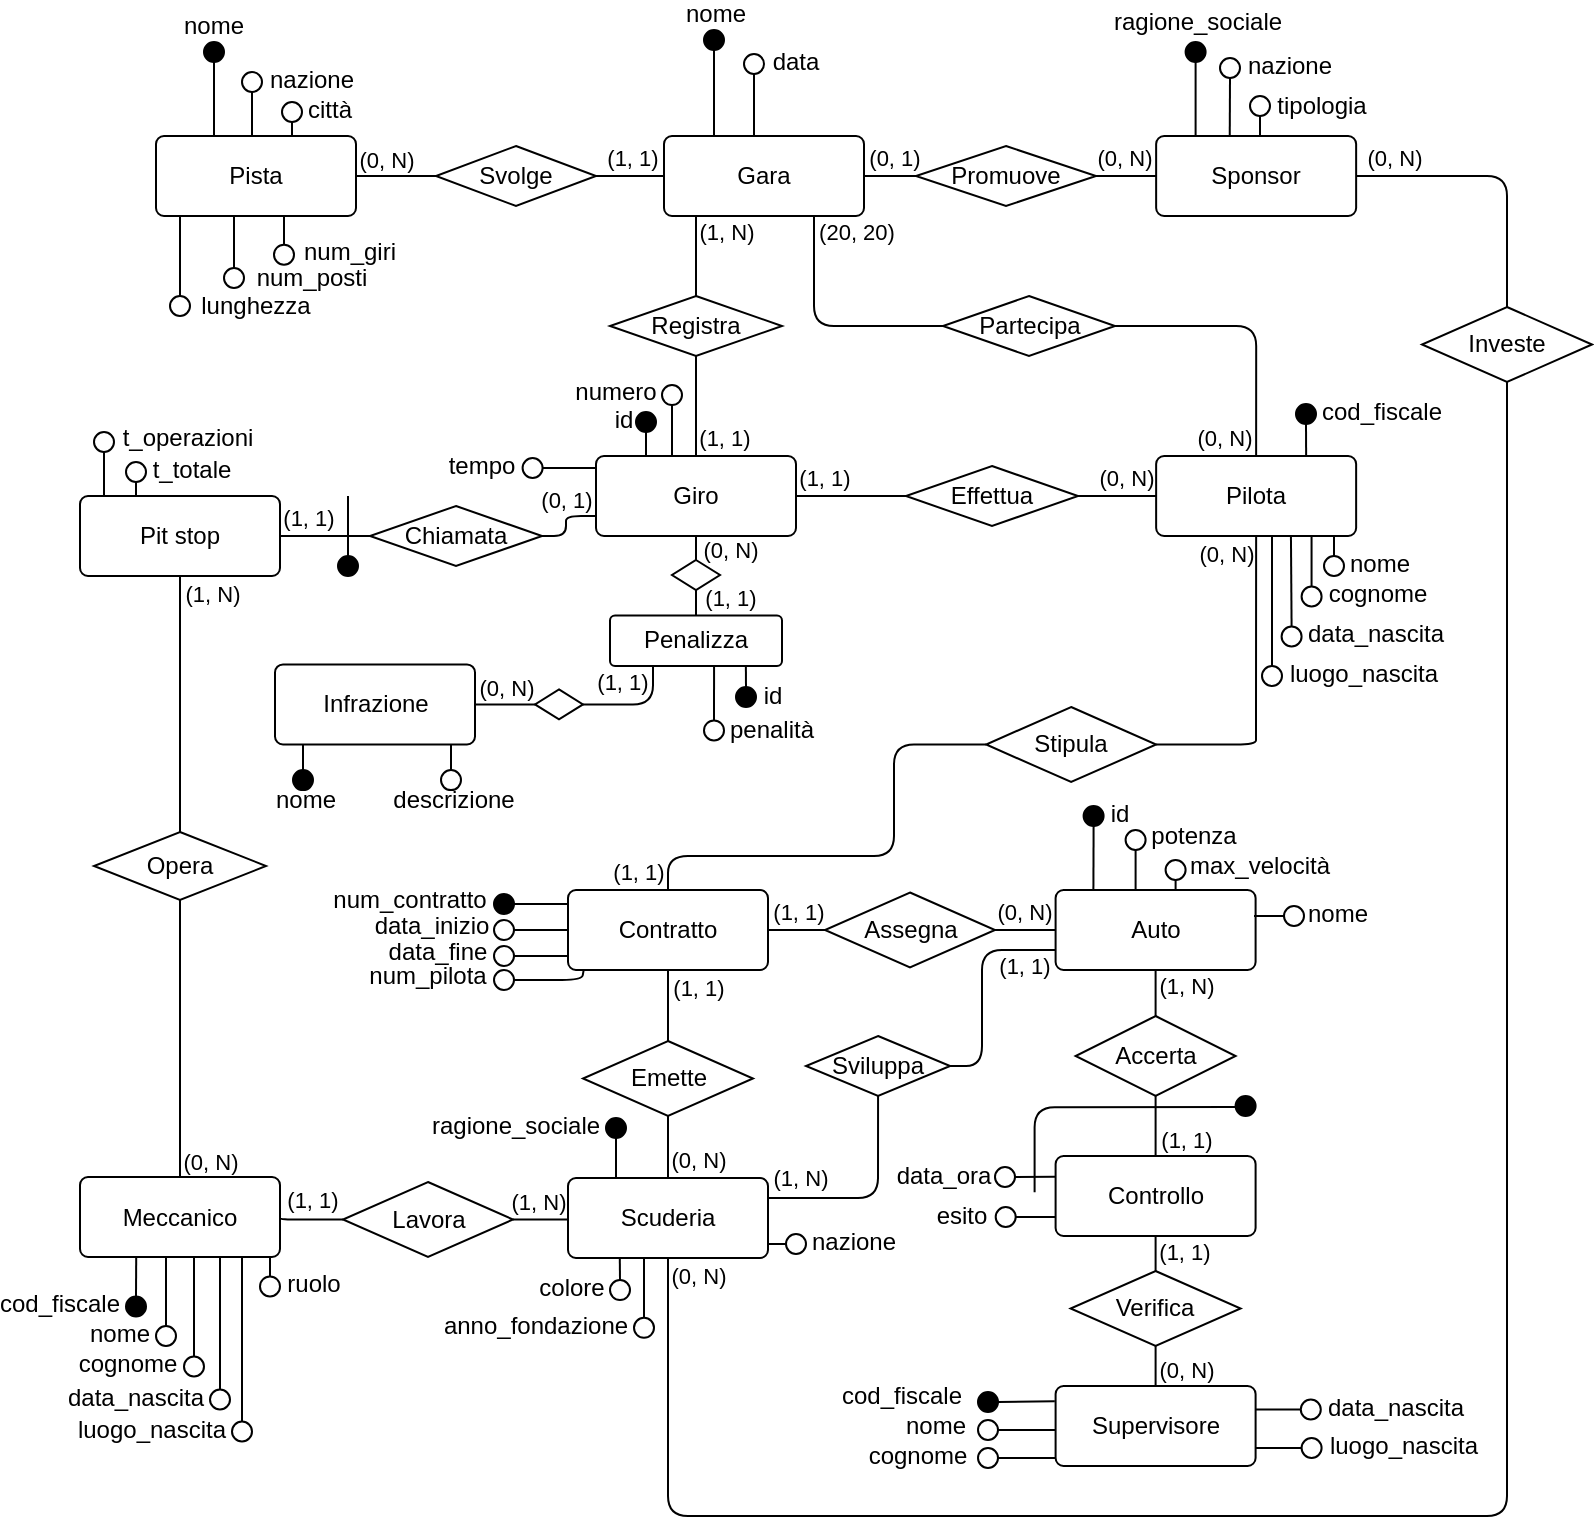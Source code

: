 <mxfile version="20.8.13"><diagram id="yc5u9u19qxj1vEaBZt0L" name="Pagina-1"><mxGraphModel dx="1500" dy="710" grid="1" gridSize="10" guides="1" tooltips="1" connect="1" arrows="1" fold="1" page="0" pageScale="1" pageWidth="827" pageHeight="1169" math="0" shadow="0"><root><mxCell id="0"/><mxCell id="1" parent="0"/><mxCell id="eH_abaHLC62sjfiQoKfq-3" value="Gara" style="rounded=1;arcSize=10;whiteSpace=wrap;html=1;align=center;" parent="1" vertex="1"><mxGeometry x="341" y="90" width="100" height="40" as="geometry"/></mxCell><mxCell id="eH_abaHLC62sjfiQoKfq-4" value="Pista" style="rounded=1;arcSize=10;whiteSpace=wrap;html=1;align=center;" parent="1" vertex="1"><mxGeometry x="87" y="90" width="100" height="40" as="geometry"/></mxCell><mxCell id="eH_abaHLC62sjfiQoKfq-5" value="Giro" style="rounded=1;arcSize=10;whiteSpace=wrap;html=1;align=center;" parent="1" vertex="1"><mxGeometry x="307" y="250" width="100" height="40" as="geometry"/></mxCell><mxCell id="2HwwhxQa8wtdpTLGvMXf-11" style="edgeStyle=orthogonalEdgeStyle;rounded=0;orthogonalLoop=1;jettySize=auto;html=1;exitX=1;exitY=0.5;exitDx=0;exitDy=0;entryX=0;entryY=0.5;entryDx=0;entryDy=0;endArrow=none;endFill=0;" parent="1" source="eH_abaHLC62sjfiQoKfq-6" target="2HwwhxQa8wtdpTLGvMXf-9" edge="1"><mxGeometry relative="1" as="geometry"/></mxCell><mxCell id="2HwwhxQa8wtdpTLGvMXf-18" value="(0, N)" style="edgeLabel;html=1;align=center;verticalAlign=middle;resizable=0;points=[];" parent="2HwwhxQa8wtdpTLGvMXf-11" vertex="1" connectable="0"><mxGeometry x="-0.141" y="1" relative="1" as="geometry"><mxPoint x="2" y="-7" as="offset"/></mxGeometry></mxCell><mxCell id="eH_abaHLC62sjfiQoKfq-6" value="Infrazione" style="rounded=1;arcSize=10;whiteSpace=wrap;html=1;align=center;" parent="1" vertex="1"><mxGeometry x="146.5" y="354.22" width="100" height="40" as="geometry"/></mxCell><mxCell id="eH_abaHLC62sjfiQoKfq-7" value="Sponsor" style="rounded=1;arcSize=10;whiteSpace=wrap;html=1;align=center;" parent="1" vertex="1"><mxGeometry x="587.07" y="90" width="100" height="40" as="geometry"/></mxCell><mxCell id="eH_abaHLC62sjfiQoKfq-10" value="Pit stop" style="rounded=1;arcSize=10;whiteSpace=wrap;html=1;align=center;" parent="1" vertex="1"><mxGeometry x="49" y="270" width="100" height="40" as="geometry"/></mxCell><mxCell id="eH_abaHLC62sjfiQoKfq-11" value="" style="endArrow=none;html=1;rounded=0;strokeColor=default;entryX=0.5;entryY=1;entryDx=0;entryDy=0;exitX=0.25;exitY=0;exitDx=0;exitDy=0;" parent="1" source="eH_abaHLC62sjfiQoKfq-3" target="eH_abaHLC62sjfiQoKfq-12" edge="1"><mxGeometry width="50" height="50" relative="1" as="geometry"><mxPoint x="371" y="80" as="sourcePoint"/><mxPoint x="321" y="67" as="targetPoint"/></mxGeometry></mxCell><mxCell id="eH_abaHLC62sjfiQoKfq-12" value="" style="ellipse;whiteSpace=wrap;html=1;aspect=fixed;fillColor=#000000;" parent="1" vertex="1"><mxGeometry x="361" y="37" width="10" height="10" as="geometry"/></mxCell><mxCell id="eH_abaHLC62sjfiQoKfq-13" value="nome" style="text;html=1;strokeColor=none;fillColor=none;align=center;verticalAlign=middle;whiteSpace=wrap;rounded=0;" parent="1" vertex="1"><mxGeometry x="337" y="24" width="60" height="10" as="geometry"/></mxCell><mxCell id="eH_abaHLC62sjfiQoKfq-15" value="" style="endArrow=none;html=1;rounded=0;strokeColor=default;entryX=0.5;entryY=1;entryDx=0;entryDy=0;exitX=0.4;exitY=-0.009;exitDx=0;exitDy=0;exitPerimeter=0;" parent="1" target="eH_abaHLC62sjfiQoKfq-16" edge="1"><mxGeometry width="50" height="50" relative="1" as="geometry"><mxPoint x="386.0" y="90.0" as="sourcePoint"/><mxPoint x="332" y="90.36" as="targetPoint"/></mxGeometry></mxCell><mxCell id="eH_abaHLC62sjfiQoKfq-16" value="" style="ellipse;whiteSpace=wrap;html=1;aspect=fixed;fillColor=none;" parent="1" vertex="1"><mxGeometry x="381" y="49" width="10" height="10" as="geometry"/></mxCell><mxCell id="eH_abaHLC62sjfiQoKfq-17" value="data" style="text;html=1;strokeColor=none;fillColor=none;align=center;verticalAlign=middle;whiteSpace=wrap;rounded=0;" parent="1" vertex="1"><mxGeometry x="377" y="48" width="60" height="10" as="geometry"/></mxCell><mxCell id="eH_abaHLC62sjfiQoKfq-19" style="edgeStyle=orthogonalEdgeStyle;rounded=0;orthogonalLoop=1;jettySize=auto;html=1;exitX=1;exitY=0.5;exitDx=0;exitDy=0;entryX=0;entryY=0.5;entryDx=0;entryDy=0;endArrow=none;endFill=0;" parent="1" source="eH_abaHLC62sjfiQoKfq-18" target="eH_abaHLC62sjfiQoKfq-7" edge="1"><mxGeometry relative="1" as="geometry"/></mxCell><mxCell id="eH_abaHLC62sjfiQoKfq-22" value="(0, N)" style="edgeLabel;html=1;align=center;verticalAlign=middle;resizable=0;points=[];" parent="eH_abaHLC62sjfiQoKfq-19" vertex="1" connectable="0"><mxGeometry x="0.183" relative="1" as="geometry"><mxPoint x="-4" y="-9" as="offset"/></mxGeometry></mxCell><mxCell id="eH_abaHLC62sjfiQoKfq-20" style="edgeStyle=orthogonalEdgeStyle;rounded=0;orthogonalLoop=1;jettySize=auto;html=1;exitX=0;exitY=0.5;exitDx=0;exitDy=0;entryX=1;entryY=0.5;entryDx=0;entryDy=0;endArrow=none;endFill=0;" parent="1" source="eH_abaHLC62sjfiQoKfq-18" target="eH_abaHLC62sjfiQoKfq-3" edge="1"><mxGeometry relative="1" as="geometry"/></mxCell><mxCell id="eH_abaHLC62sjfiQoKfq-21" value="(0, 1)" style="edgeLabel;html=1;align=center;verticalAlign=middle;resizable=0;points=[];" parent="eH_abaHLC62sjfiQoKfq-20" vertex="1" connectable="0"><mxGeometry x="0.713" y="-1" relative="1" as="geometry"><mxPoint x="11" y="-8" as="offset"/></mxGeometry></mxCell><mxCell id="eH_abaHLC62sjfiQoKfq-18" value="Promuove" style="shape=rhombus;perimeter=rhombusPerimeter;whiteSpace=wrap;html=1;align=center;" parent="1" vertex="1"><mxGeometry x="467" y="95" width="90" height="30" as="geometry"/></mxCell><mxCell id="eH_abaHLC62sjfiQoKfq-47" value="" style="endArrow=none;html=1;rounded=0;strokeColor=default;entryX=0.5;entryY=1;entryDx=0;entryDy=0;" parent="1" target="eH_abaHLC62sjfiQoKfq-48" edge="1"><mxGeometry width="50" height="50" relative="1" as="geometry"><mxPoint x="116" y="90" as="sourcePoint"/><mxPoint x="71" y="80" as="targetPoint"/></mxGeometry></mxCell><mxCell id="eH_abaHLC62sjfiQoKfq-48" value="" style="ellipse;whiteSpace=wrap;html=1;aspect=fixed;fillColor=#000000;" parent="1" vertex="1"><mxGeometry x="111" y="43" width="10" height="10" as="geometry"/></mxCell><mxCell id="eH_abaHLC62sjfiQoKfq-49" value="nome" style="text;html=1;strokeColor=none;fillColor=none;align=center;verticalAlign=middle;whiteSpace=wrap;rounded=0;" parent="1" vertex="1"><mxGeometry x="86" y="30" width="60" height="10" as="geometry"/></mxCell><mxCell id="eH_abaHLC62sjfiQoKfq-50" value="" style="endArrow=none;html=1;rounded=0;strokeColor=default;entryX=0.5;entryY=1;entryDx=0;entryDy=0;exitX=0.4;exitY=-0.009;exitDx=0;exitDy=0;exitPerimeter=0;" parent="1" target="eH_abaHLC62sjfiQoKfq-51" edge="1"><mxGeometry width="50" height="50" relative="1" as="geometry"><mxPoint x="135" y="89.64" as="sourcePoint"/><mxPoint x="81" y="90" as="targetPoint"/></mxGeometry></mxCell><mxCell id="eH_abaHLC62sjfiQoKfq-51" value="" style="ellipse;whiteSpace=wrap;html=1;aspect=fixed;fillColor=none;" parent="1" vertex="1"><mxGeometry x="130" y="58" width="10" height="10" as="geometry"/></mxCell><mxCell id="eH_abaHLC62sjfiQoKfq-52" value="" style="endArrow=none;html=1;rounded=0;strokeColor=default;entryX=0.5;entryY=1;entryDx=0;entryDy=0;exitX=0.4;exitY=-0.009;exitDx=0;exitDy=0;exitPerimeter=0;" parent="1" target="eH_abaHLC62sjfiQoKfq-53" edge="1"><mxGeometry width="50" height="50" relative="1" as="geometry"><mxPoint x="155" y="90" as="sourcePoint"/><mxPoint x="101" y="90.36" as="targetPoint"/></mxGeometry></mxCell><mxCell id="eH_abaHLC62sjfiQoKfq-53" value="" style="ellipse;whiteSpace=wrap;html=1;aspect=fixed;fillColor=none;" parent="1" vertex="1"><mxGeometry x="150" y="73" width="10" height="10" as="geometry"/></mxCell><mxCell id="eH_abaHLC62sjfiQoKfq-54" value="nazione" style="text;html=1;strokeColor=none;fillColor=none;align=center;verticalAlign=middle;whiteSpace=wrap;rounded=0;" parent="1" vertex="1"><mxGeometry x="135" y="57" width="60" height="10" as="geometry"/></mxCell><mxCell id="eH_abaHLC62sjfiQoKfq-55" value="città" style="text;html=1;strokeColor=none;fillColor=none;align=center;verticalAlign=middle;whiteSpace=wrap;rounded=0;" parent="1" vertex="1"><mxGeometry x="144" y="72" width="60" height="10" as="geometry"/></mxCell><mxCell id="eH_abaHLC62sjfiQoKfq-57" value="" style="ellipse;whiteSpace=wrap;html=1;aspect=fixed;fillColor=none;" parent="1" vertex="1"><mxGeometry x="94" y="170" width="10" height="10" as="geometry"/></mxCell><mxCell id="eH_abaHLC62sjfiQoKfq-58" value="" style="endArrow=none;html=1;rounded=0;strokeColor=default;" parent="1" source="eH_abaHLC62sjfiQoKfq-57" edge="1"><mxGeometry width="50" height="50" relative="1" as="geometry"><mxPoint x="98.91" y="151.64" as="sourcePoint"/><mxPoint x="99" y="130" as="targetPoint"/></mxGeometry></mxCell><mxCell id="eH_abaHLC62sjfiQoKfq-59" value="lunghezza" style="text;html=1;strokeColor=none;fillColor=none;align=center;verticalAlign=middle;whiteSpace=wrap;rounded=0;" parent="1" vertex="1"><mxGeometry x="107" y="170" width="60" height="10" as="geometry"/></mxCell><mxCell id="eH_abaHLC62sjfiQoKfq-60" value="" style="ellipse;whiteSpace=wrap;html=1;aspect=fixed;fillColor=none;" parent="1" vertex="1"><mxGeometry x="121" y="156" width="10" height="10" as="geometry"/></mxCell><mxCell id="eH_abaHLC62sjfiQoKfq-61" value="" style="endArrow=none;html=1;rounded=0;strokeColor=default;" parent="1" source="eH_abaHLC62sjfiQoKfq-60" edge="1"><mxGeometry width="50" height="50" relative="1" as="geometry"><mxPoint x="125.91" y="151.64" as="sourcePoint"/><mxPoint x="126" y="130" as="targetPoint"/></mxGeometry></mxCell><mxCell id="eH_abaHLC62sjfiQoKfq-62" value="num_posti" style="text;html=1;strokeColor=none;fillColor=none;align=center;verticalAlign=middle;whiteSpace=wrap;rounded=0;" parent="1" vertex="1"><mxGeometry x="135" y="156" width="60" height="10" as="geometry"/></mxCell><mxCell id="eH_abaHLC62sjfiQoKfq-64" style="edgeStyle=orthogonalEdgeStyle;rounded=0;orthogonalLoop=1;jettySize=auto;html=1;exitX=1;exitY=0.5;exitDx=0;exitDy=0;entryX=0;entryY=0.5;entryDx=0;entryDy=0;endArrow=none;endFill=0;" parent="1" source="eH_abaHLC62sjfiQoKfq-63" target="eH_abaHLC62sjfiQoKfq-3" edge="1"><mxGeometry relative="1" as="geometry"/></mxCell><mxCell id="eH_abaHLC62sjfiQoKfq-67" value="(1, 1)" style="edgeLabel;html=1;align=center;verticalAlign=middle;resizable=0;points=[];" parent="eH_abaHLC62sjfiQoKfq-64" vertex="1" connectable="0"><mxGeometry x="0.276" y="2" relative="1" as="geometry"><mxPoint x="-4" y="-7" as="offset"/></mxGeometry></mxCell><mxCell id="eH_abaHLC62sjfiQoKfq-65" style="edgeStyle=orthogonalEdgeStyle;rounded=0;orthogonalLoop=1;jettySize=auto;html=1;exitX=0;exitY=0.5;exitDx=0;exitDy=0;entryX=1;entryY=0.5;entryDx=0;entryDy=0;endArrow=none;endFill=0;" parent="1" source="eH_abaHLC62sjfiQoKfq-63" target="eH_abaHLC62sjfiQoKfq-4" edge="1"><mxGeometry relative="1" as="geometry"/></mxCell><mxCell id="eH_abaHLC62sjfiQoKfq-66" value="(0, N)" style="edgeLabel;html=1;align=center;verticalAlign=middle;resizable=0;points=[];" parent="eH_abaHLC62sjfiQoKfq-65" vertex="1" connectable="0"><mxGeometry x="0.212" y="1" relative="1" as="geometry"><mxPoint x="-1" y="-9" as="offset"/></mxGeometry></mxCell><mxCell id="eH_abaHLC62sjfiQoKfq-63" value="Svolge" style="shape=rhombus;perimeter=rhombusPerimeter;whiteSpace=wrap;html=1;align=center;" parent="1" vertex="1"><mxGeometry x="227" y="95" width="80" height="30" as="geometry"/></mxCell><mxCell id="eH_abaHLC62sjfiQoKfq-70" value="" style="ellipse;whiteSpace=wrap;html=1;aspect=fixed;fillColor=none;" parent="1" vertex="1"><mxGeometry x="270.3" y="251" width="10" height="10" as="geometry"/></mxCell><mxCell id="eH_abaHLC62sjfiQoKfq-71" value="" style="endArrow=none;html=1;rounded=0;strokeColor=default;entryX=-0.003;entryY=0.375;entryDx=0;entryDy=0;entryPerimeter=0;" parent="1" source="eH_abaHLC62sjfiQoKfq-70" edge="1"><mxGeometry width="50" height="50" relative="1" as="geometry"><mxPoint x="319.21" y="302.64" as="sourcePoint"/><mxPoint x="307.0" y="256" as="targetPoint"/></mxGeometry></mxCell><mxCell id="eH_abaHLC62sjfiQoKfq-72" value="tempo" style="text;html=1;strokeColor=none;fillColor=none;align=center;verticalAlign=middle;whiteSpace=wrap;rounded=0;" parent="1" vertex="1"><mxGeometry x="220.3" y="250" width="60" height="10" as="geometry"/></mxCell><mxCell id="eH_abaHLC62sjfiQoKfq-75" value="numero" style="text;html=1;strokeColor=none;fillColor=none;align=center;verticalAlign=middle;whiteSpace=wrap;rounded=0;" parent="1" vertex="1"><mxGeometry x="287" y="213" width="60" height="10" as="geometry"/></mxCell><mxCell id="VV8bSVJOXcv7zRrAY9GU-1" style="edgeStyle=orthogonalEdgeStyle;rounded=0;orthogonalLoop=1;jettySize=auto;html=1;exitX=0.5;exitY=0;exitDx=0;exitDy=0;endArrow=none;endFill=0;" parent="1" source="eH_abaHLC62sjfiQoKfq-83" edge="1"><mxGeometry relative="1" as="geometry"><mxPoint x="151" y="130" as="targetPoint"/></mxGeometry></mxCell><mxCell id="eH_abaHLC62sjfiQoKfq-83" value="" style="ellipse;whiteSpace=wrap;html=1;aspect=fixed;fillColor=none;" parent="1" vertex="1"><mxGeometry x="146" y="144.36" width="10" height="10" as="geometry"/></mxCell><mxCell id="eH_abaHLC62sjfiQoKfq-84" value="num_giri" style="text;html=1;strokeColor=none;fillColor=none;align=center;verticalAlign=middle;whiteSpace=wrap;rounded=0;" parent="1" vertex="1"><mxGeometry x="158" y="143" width="52" height="10" as="geometry"/></mxCell><mxCell id="eH_abaHLC62sjfiQoKfq-85" value="Pilota" style="rounded=1;arcSize=10;whiteSpace=wrap;html=1;align=center;" parent="1" vertex="1"><mxGeometry x="587.07" y="250" width="100" height="40" as="geometry"/></mxCell><mxCell id="eH_abaHLC62sjfiQoKfq-87" style="edgeStyle=orthogonalEdgeStyle;rounded=0;orthogonalLoop=1;jettySize=auto;html=1;exitX=1;exitY=0.5;exitDx=0;exitDy=0;entryX=0;entryY=0.5;entryDx=0;entryDy=0;endArrow=none;endFill=0;" parent="1" source="eH_abaHLC62sjfiQoKfq-86" target="eH_abaHLC62sjfiQoKfq-85" edge="1"><mxGeometry relative="1" as="geometry"/></mxCell><mxCell id="eH_abaHLC62sjfiQoKfq-97" value="(0, N)" style="edgeLabel;html=1;align=center;verticalAlign=middle;resizable=0;points=[];" parent="eH_abaHLC62sjfiQoKfq-87" vertex="1" connectable="0"><mxGeometry x="0.296" y="-2" relative="1" as="geometry"><mxPoint x="-2" y="-11" as="offset"/></mxGeometry></mxCell><mxCell id="eH_abaHLC62sjfiQoKfq-88" style="edgeStyle=orthogonalEdgeStyle;rounded=0;orthogonalLoop=1;jettySize=auto;html=1;exitX=0;exitY=0.5;exitDx=0;exitDy=0;entryX=1;entryY=0.5;entryDx=0;entryDy=0;endArrow=none;endFill=0;" parent="1" source="eH_abaHLC62sjfiQoKfq-86" target="eH_abaHLC62sjfiQoKfq-5" edge="1"><mxGeometry relative="1" as="geometry"/></mxCell><mxCell id="eH_abaHLC62sjfiQoKfq-96" value="(1, 1)" style="edgeLabel;html=1;align=center;verticalAlign=middle;resizable=0;points=[];" parent="eH_abaHLC62sjfiQoKfq-88" vertex="1" connectable="0"><mxGeometry x="0.701" y="-1" relative="1" as="geometry"><mxPoint x="6" y="-8" as="offset"/></mxGeometry></mxCell><mxCell id="eH_abaHLC62sjfiQoKfq-86" value="Effettua" style="shape=rhombus;perimeter=rhombusPerimeter;whiteSpace=wrap;html=1;align=center;" parent="1" vertex="1"><mxGeometry x="462" y="255" width="86" height="30" as="geometry"/></mxCell><mxCell id="eH_abaHLC62sjfiQoKfq-90" style="edgeStyle=orthogonalEdgeStyle;rounded=0;orthogonalLoop=1;jettySize=auto;html=1;exitX=0.5;exitY=0;exitDx=0;exitDy=0;entryX=0.5;entryY=1;entryDx=0;entryDy=0;endArrow=none;endFill=0;" parent="1" source="eH_abaHLC62sjfiQoKfq-89" edge="1"><mxGeometry relative="1" as="geometry"><mxPoint x="357" y="130" as="targetPoint"/></mxGeometry></mxCell><mxCell id="eH_abaHLC62sjfiQoKfq-99" value="(1, N)" style="edgeLabel;html=1;align=center;verticalAlign=middle;resizable=0;points=[];" parent="eH_abaHLC62sjfiQoKfq-90" vertex="1" connectable="0"><mxGeometry x="0.764" y="-1" relative="1" as="geometry"><mxPoint x="14" y="3" as="offset"/></mxGeometry></mxCell><mxCell id="eH_abaHLC62sjfiQoKfq-91" style="edgeStyle=orthogonalEdgeStyle;rounded=0;orthogonalLoop=1;jettySize=auto;html=1;exitX=0.5;exitY=1;exitDx=0;exitDy=0;entryX=0.5;entryY=0;entryDx=0;entryDy=0;endArrow=none;endFill=0;" parent="1" source="eH_abaHLC62sjfiQoKfq-89" target="eH_abaHLC62sjfiQoKfq-5" edge="1"><mxGeometry relative="1" as="geometry"/></mxCell><mxCell id="eH_abaHLC62sjfiQoKfq-98" value="(1, 1)" style="edgeLabel;html=1;align=center;verticalAlign=middle;resizable=0;points=[];" parent="eH_abaHLC62sjfiQoKfq-91" vertex="1" connectable="0"><mxGeometry x="0.691" y="1" relative="1" as="geometry"><mxPoint x="13" y="-2" as="offset"/></mxGeometry></mxCell><mxCell id="eH_abaHLC62sjfiQoKfq-89" value="Registra" style="shape=rhombus;perimeter=rhombusPerimeter;whiteSpace=wrap;html=1;align=center;" parent="1" vertex="1"><mxGeometry x="314" y="170" width="86" height="30" as="geometry"/></mxCell><mxCell id="2HwwhxQa8wtdpTLGvMXf-1" style="edgeStyle=orthogonalEdgeStyle;rounded=0;orthogonalLoop=1;jettySize=auto;html=1;exitX=0.5;exitY=1;exitDx=0;exitDy=0;entryX=0.25;entryY=0;entryDx=0;entryDy=0;endArrow=none;endFill=0;" parent="1" source="eH_abaHLC62sjfiQoKfq-95" target="eH_abaHLC62sjfiQoKfq-5" edge="1"><mxGeometry relative="1" as="geometry"/></mxCell><mxCell id="eH_abaHLC62sjfiQoKfq-95" value="" style="ellipse;whiteSpace=wrap;html=1;aspect=fixed;fillColor=#000000;" parent="1" vertex="1"><mxGeometry x="327" y="228" width="10" height="10" as="geometry"/></mxCell><mxCell id="eH_abaHLC62sjfiQoKfq-101" style="edgeStyle=orthogonalEdgeStyle;rounded=1;orthogonalLoop=1;jettySize=auto;html=1;exitX=1;exitY=0.5;exitDx=0;exitDy=0;entryX=0.5;entryY=0;entryDx=0;entryDy=0;endArrow=none;endFill=0;" parent="1" source="eH_abaHLC62sjfiQoKfq-100" target="eH_abaHLC62sjfiQoKfq-85" edge="1"><mxGeometry relative="1" as="geometry"/></mxCell><mxCell id="eH_abaHLC62sjfiQoKfq-103" value="(0, N)" style="edgeLabel;html=1;align=center;verticalAlign=middle;resizable=0;points=[];" parent="eH_abaHLC62sjfiQoKfq-101" vertex="1" connectable="0"><mxGeometry x="0.894" relative="1" as="geometry"><mxPoint x="-16" y="-2" as="offset"/></mxGeometry></mxCell><mxCell id="eH_abaHLC62sjfiQoKfq-102" style="edgeStyle=orthogonalEdgeStyle;rounded=1;orthogonalLoop=1;jettySize=auto;html=1;exitX=0;exitY=0.5;exitDx=0;exitDy=0;entryX=0.75;entryY=1;entryDx=0;entryDy=0;endArrow=none;endFill=0;" parent="1" source="eH_abaHLC62sjfiQoKfq-100" target="eH_abaHLC62sjfiQoKfq-3" edge="1"><mxGeometry relative="1" as="geometry"/></mxCell><mxCell id="eH_abaHLC62sjfiQoKfq-104" value="(20, 20)" style="edgeLabel;html=1;align=center;verticalAlign=middle;resizable=0;points=[];" parent="eH_abaHLC62sjfiQoKfq-102" vertex="1" connectable="0"><mxGeometry x="0.844" y="-3" relative="1" as="geometry"><mxPoint x="18" y="-2" as="offset"/></mxGeometry></mxCell><mxCell id="eH_abaHLC62sjfiQoKfq-100" value="Partecipa" style="shape=rhombus;perimeter=rhombusPerimeter;whiteSpace=wrap;html=1;align=center;" parent="1" vertex="1"><mxGeometry x="480.5" y="170" width="86" height="30" as="geometry"/></mxCell><mxCell id="eH_abaHLC62sjfiQoKfq-105" value="" style="endArrow=none;html=1;rounded=0;strokeColor=default;entryX=0.5;entryY=1;entryDx=0;entryDy=0;exitX=0.13;exitY=0.012;exitDx=0;exitDy=0;exitPerimeter=0;" parent="1" target="eH_abaHLC62sjfiQoKfq-106" edge="1"><mxGeometry width="50" height="50" relative="1" as="geometry"><mxPoint x="345" y="250.0" as="sourcePoint"/><mxPoint x="291" y="250.88" as="targetPoint"/></mxGeometry></mxCell><mxCell id="eH_abaHLC62sjfiQoKfq-106" value="" style="ellipse;whiteSpace=wrap;html=1;aspect=fixed;fillColor=none;" parent="1" vertex="1"><mxGeometry x="340" y="214.52" width="10" height="10" as="geometry"/></mxCell><mxCell id="2HwwhxQa8wtdpTLGvMXf-7" style="edgeStyle=orthogonalEdgeStyle;rounded=0;orthogonalLoop=1;jettySize=auto;html=1;exitX=0.5;exitY=0;exitDx=0;exitDy=0;entryX=0.605;entryY=0.984;entryDx=0;entryDy=0;entryPerimeter=0;endArrow=none;endFill=0;" parent="1" source="eH_abaHLC62sjfiQoKfq-113" target="2HwwhxQa8wtdpTLGvMXf-4" edge="1"><mxGeometry relative="1" as="geometry"/></mxCell><mxCell id="eH_abaHLC62sjfiQoKfq-113" value="" style="ellipse;whiteSpace=wrap;html=1;aspect=fixed;fillColor=none;" parent="1" vertex="1"><mxGeometry x="361" y="382.22" width="10" height="10" as="geometry"/></mxCell><mxCell id="eH_abaHLC62sjfiQoKfq-115" value="penalità" style="text;html=1;strokeColor=none;fillColor=none;align=center;verticalAlign=middle;whiteSpace=wrap;rounded=0;" parent="1" vertex="1"><mxGeometry x="365" y="381.72" width="60" height="10" as="geometry"/></mxCell><mxCell id="eH_abaHLC62sjfiQoKfq-122" value="" style="ellipse;whiteSpace=wrap;html=1;aspect=fixed;fillColor=#000000;" parent="1" vertex="1"><mxGeometry x="155.5" y="407.06" width="10" height="10" as="geometry"/></mxCell><mxCell id="eH_abaHLC62sjfiQoKfq-123" value="" style="endArrow=none;html=1;rounded=0;strokeColor=default;" parent="1" source="eH_abaHLC62sjfiQoKfq-122" edge="1"><mxGeometry width="50" height="50" relative="1" as="geometry"><mxPoint x="160.41" y="415.86" as="sourcePoint"/><mxPoint x="160.5" y="394.22" as="targetPoint"/></mxGeometry></mxCell><mxCell id="eH_abaHLC62sjfiQoKfq-124" value="nome" style="text;html=1;strokeColor=none;fillColor=none;align=center;verticalAlign=middle;whiteSpace=wrap;rounded=0;" parent="1" vertex="1"><mxGeometry x="131.5" y="417.06" width="60" height="10" as="geometry"/></mxCell><mxCell id="eH_abaHLC62sjfiQoKfq-125" value="" style="ellipse;whiteSpace=wrap;html=1;aspect=fixed;fillColor=none;" parent="1" vertex="1"><mxGeometry x="229.5" y="407.06" width="10" height="10" as="geometry"/></mxCell><mxCell id="eH_abaHLC62sjfiQoKfq-126" value="" style="endArrow=none;html=1;rounded=0;strokeColor=default;" parent="1" source="eH_abaHLC62sjfiQoKfq-125" edge="1"><mxGeometry width="50" height="50" relative="1" as="geometry"><mxPoint x="234.41" y="415.86" as="sourcePoint"/><mxPoint x="234.5" y="394.22" as="targetPoint"/></mxGeometry></mxCell><mxCell id="eH_abaHLC62sjfiQoKfq-127" value="descrizione" style="text;html=1;strokeColor=none;fillColor=none;align=center;verticalAlign=middle;whiteSpace=wrap;rounded=0;" parent="1" vertex="1"><mxGeometry x="205.5" y="417.06" width="60" height="10" as="geometry"/></mxCell><mxCell id="eH_abaHLC62sjfiQoKfq-133" style="edgeStyle=orthogonalEdgeStyle;rounded=1;orthogonalLoop=1;jettySize=auto;html=1;exitX=0;exitY=0.5;exitDx=0;exitDy=0;entryX=1;entryY=0.5;entryDx=0;entryDy=0;endArrow=none;endFill=0;" parent="1" source="eH_abaHLC62sjfiQoKfq-131" target="eH_abaHLC62sjfiQoKfq-10" edge="1"><mxGeometry relative="1" as="geometry"><mxPoint x="192" y="290" as="sourcePoint"/><mxPoint x="154" y="290" as="targetPoint"/></mxGeometry></mxCell><mxCell id="eH_abaHLC62sjfiQoKfq-148" value="(1, 1)" style="edgeLabel;html=1;align=center;verticalAlign=middle;resizable=0;points=[];" parent="eH_abaHLC62sjfiQoKfq-133" vertex="1" connectable="0"><mxGeometry x="0.683" relative="1" as="geometry"><mxPoint x="7" y="-9" as="offset"/></mxGeometry></mxCell><mxCell id="eH_abaHLC62sjfiQoKfq-150" style="edgeStyle=orthogonalEdgeStyle;rounded=1;orthogonalLoop=1;jettySize=auto;html=1;exitX=1;exitY=0.5;exitDx=0;exitDy=0;endArrow=none;endFill=0;" parent="1" source="eH_abaHLC62sjfiQoKfq-131" edge="1"><mxGeometry relative="1" as="geometry"><Array as="points"><mxPoint x="292" y="290"/><mxPoint x="292" y="280"/></Array><mxPoint x="307" y="280" as="targetPoint"/></mxGeometry></mxCell><mxCell id="eH_abaHLC62sjfiQoKfq-151" value="(0, 1)" style="edgeLabel;html=1;align=center;verticalAlign=middle;resizable=0;points=[];" parent="eH_abaHLC62sjfiQoKfq-150" vertex="1" connectable="0"><mxGeometry x="0.783" y="-1" relative="1" as="geometry"><mxPoint x="-11" y="-9" as="offset"/></mxGeometry></mxCell><mxCell id="eH_abaHLC62sjfiQoKfq-131" value="Chiamata" style="shape=rhombus;perimeter=rhombusPerimeter;whiteSpace=wrap;html=1;align=center;" parent="1" vertex="1"><mxGeometry x="194" y="275" width="86" height="30" as="geometry"/></mxCell><mxCell id="eH_abaHLC62sjfiQoKfq-134" value="" style="endArrow=none;html=1;rounded=0;strokeColor=default;entryX=0.5;entryY=1;entryDx=0;entryDy=0;exitX=0.4;exitY=-0.009;exitDx=0;exitDy=0;exitPerimeter=0;" parent="1" target="eH_abaHLC62sjfiQoKfq-135" edge="1"><mxGeometry width="50" height="50" relative="1" as="geometry"><mxPoint x="61" y="269.64" as="sourcePoint"/><mxPoint x="7" y="270" as="targetPoint"/></mxGeometry></mxCell><mxCell id="eH_abaHLC62sjfiQoKfq-135" value="" style="ellipse;whiteSpace=wrap;html=1;aspect=fixed;fillColor=none;" parent="1" vertex="1"><mxGeometry x="56" y="238" width="10" height="10" as="geometry"/></mxCell><mxCell id="eH_abaHLC62sjfiQoKfq-136" value="" style="endArrow=none;html=1;rounded=0;strokeColor=default;entryX=0.5;entryY=1;entryDx=0;entryDy=0;exitX=0.4;exitY=-0.009;exitDx=0;exitDy=0;exitPerimeter=0;" parent="1" target="eH_abaHLC62sjfiQoKfq-137" edge="1"><mxGeometry width="50" height="50" relative="1" as="geometry"><mxPoint x="77" y="270" as="sourcePoint"/><mxPoint x="23" y="270.36" as="targetPoint"/></mxGeometry></mxCell><mxCell id="eH_abaHLC62sjfiQoKfq-137" value="" style="ellipse;whiteSpace=wrap;html=1;aspect=fixed;fillColor=none;" parent="1" vertex="1"><mxGeometry x="72" y="253" width="10" height="10" as="geometry"/></mxCell><mxCell id="eH_abaHLC62sjfiQoKfq-138" value="t_operazioni" style="text;html=1;strokeColor=none;fillColor=none;align=center;verticalAlign=middle;whiteSpace=wrap;rounded=0;" parent="1" vertex="1"><mxGeometry x="73" y="236" width="60" height="10" as="geometry"/></mxCell><mxCell id="eH_abaHLC62sjfiQoKfq-139" value="t_totale" style="text;html=1;strokeColor=none;fillColor=none;align=center;verticalAlign=middle;whiteSpace=wrap;rounded=0;" parent="1" vertex="1"><mxGeometry x="75" y="252" width="60" height="10" as="geometry"/></mxCell><mxCell id="eH_abaHLC62sjfiQoKfq-140" value="" style="ellipse;whiteSpace=wrap;html=1;aspect=fixed;fillColor=#000000;" parent="1" vertex="1"><mxGeometry x="178" y="300" width="10" height="10" as="geometry"/></mxCell><mxCell id="eH_abaHLC62sjfiQoKfq-141" value="" style="endArrow=none;html=1;rounded=0;strokeColor=default;" parent="1" source="eH_abaHLC62sjfiQoKfq-140" edge="1"><mxGeometry width="50" height="50" relative="1" as="geometry"><mxPoint x="172.91" y="303.64" as="sourcePoint"/><mxPoint x="183" y="270" as="targetPoint"/></mxGeometry></mxCell><mxCell id="eH_abaHLC62sjfiQoKfq-144" style="edgeStyle=orthogonalEdgeStyle;rounded=1;orthogonalLoop=1;jettySize=auto;html=1;exitX=0.5;exitY=0;exitDx=0;exitDy=0;entryX=0.5;entryY=1;entryDx=0;entryDy=0;endArrow=none;endFill=0;" parent="1" source="eH_abaHLC62sjfiQoKfq-142" target="eH_abaHLC62sjfiQoKfq-10" edge="1"><mxGeometry relative="1" as="geometry"/></mxCell><mxCell id="eH_abaHLC62sjfiQoKfq-146" value="(1, N)" style="edgeLabel;html=1;align=center;verticalAlign=middle;resizable=0;points=[];" parent="eH_abaHLC62sjfiQoKfq-144" vertex="1" connectable="0"><mxGeometry x="0.792" relative="1" as="geometry"><mxPoint x="16" y="-5" as="offset"/></mxGeometry></mxCell><mxCell id="6ooaOkDS9oqyMtFw_jDc-155" style="edgeStyle=orthogonalEdgeStyle;rounded=1;orthogonalLoop=1;jettySize=auto;html=1;exitX=0.5;exitY=1;exitDx=0;exitDy=0;entryX=0.5;entryY=0;entryDx=0;entryDy=0;endArrow=none;endFill=0;" parent="1" source="eH_abaHLC62sjfiQoKfq-142" target="6ooaOkDS9oqyMtFw_jDc-76" edge="1"><mxGeometry relative="1" as="geometry"/></mxCell><mxCell id="6ooaOkDS9oqyMtFw_jDc-156" value="(0, N)" style="edgeLabel;html=1;align=center;verticalAlign=middle;resizable=0;points=[];" parent="6ooaOkDS9oqyMtFw_jDc-155" vertex="1" connectable="0"><mxGeometry x="0.739" relative="1" as="geometry"><mxPoint x="15" y="10" as="offset"/></mxGeometry></mxCell><mxCell id="eH_abaHLC62sjfiQoKfq-142" value="Opera" style="shape=rhombus;perimeter=rhombusPerimeter;whiteSpace=wrap;html=1;align=center;" parent="1" vertex="1"><mxGeometry x="56" y="438" width="86" height="34" as="geometry"/></mxCell><mxCell id="6ooaOkDS9oqyMtFw_jDc-73" value="Scuderia" style="rounded=1;arcSize=10;whiteSpace=wrap;html=1;align=center;" parent="1" vertex="1"><mxGeometry x="293" y="611" width="100" height="40" as="geometry"/></mxCell><mxCell id="6ooaOkDS9oqyMtFw_jDc-74" value="Auto" style="rounded=1;arcSize=10;whiteSpace=wrap;html=1;align=center;" parent="1" vertex="1"><mxGeometry x="536.8" y="467" width="100" height="40" as="geometry"/></mxCell><mxCell id="6ooaOkDS9oqyMtFw_jDc-76" value="Meccanico" style="rounded=1;arcSize=10;whiteSpace=wrap;html=1;align=center;" parent="1" vertex="1"><mxGeometry x="49.0" y="610.5" width="100" height="40" as="geometry"/></mxCell><mxCell id="6ooaOkDS9oqyMtFw_jDc-78" value="Controllo" style="rounded=1;arcSize=10;whiteSpace=wrap;html=1;align=center;" parent="1" vertex="1"><mxGeometry x="536.8" y="600" width="100" height="40" as="geometry"/></mxCell><mxCell id="6ooaOkDS9oqyMtFw_jDc-79" value="Supervisore" style="rounded=1;arcSize=10;whiteSpace=wrap;html=1;align=center;" parent="1" vertex="1"><mxGeometry x="536.8" y="715" width="100" height="40" as="geometry"/></mxCell><mxCell id="6ooaOkDS9oqyMtFw_jDc-80" value="Contratto" style="rounded=1;arcSize=10;whiteSpace=wrap;html=1;align=center;" parent="1" vertex="1"><mxGeometry x="293" y="467" width="100" height="40" as="geometry"/></mxCell><mxCell id="6ooaOkDS9oqyMtFw_jDc-81" value="" style="endArrow=none;html=1;rounded=0;strokeColor=default;exitX=1;exitY=0.5;exitDx=0;exitDy=0;" parent="1" source="6ooaOkDS9oqyMtFw_jDc-82" edge="1"><mxGeometry width="50" height="50" relative="1" as="geometry"><mxPoint x="254.0" y="482.5" as="sourcePoint"/><mxPoint x="293" y="487" as="targetPoint"/></mxGeometry></mxCell><mxCell id="6ooaOkDS9oqyMtFw_jDc-82" value="" style="ellipse;whiteSpace=wrap;html=1;aspect=fixed;fillColor=none;" parent="1" vertex="1"><mxGeometry x="256.0" y="482" width="10" height="10" as="geometry"/></mxCell><mxCell id="6ooaOkDS9oqyMtFw_jDc-84" value="" style="ellipse;whiteSpace=wrap;html=1;aspect=fixed;fillColor=none;" parent="1" vertex="1"><mxGeometry x="256.0" y="495" width="10" height="10" as="geometry"/></mxCell><mxCell id="6ooaOkDS9oqyMtFw_jDc-85" value="data_inizio" style="text;html=1;strokeColor=none;fillColor=none;align=center;verticalAlign=middle;whiteSpace=wrap;rounded=0;" parent="1" vertex="1"><mxGeometry x="198" y="480" width="54" height="10" as="geometry"/></mxCell><mxCell id="6ooaOkDS9oqyMtFw_jDc-87" value="" style="ellipse;whiteSpace=wrap;html=1;aspect=fixed;fillColor=#000000;" parent="1" vertex="1"><mxGeometry x="256.0" y="469" width="10" height="10" as="geometry"/></mxCell><mxCell id="6ooaOkDS9oqyMtFw_jDc-88" value="data_fine" style="text;html=1;strokeColor=none;fillColor=none;align=center;verticalAlign=middle;whiteSpace=wrap;rounded=0;" parent="1" vertex="1"><mxGeometry x="201" y="493" width="54" height="10" as="geometry"/></mxCell><mxCell id="6ooaOkDS9oqyMtFw_jDc-89" value="num_contratto" style="text;html=1;strokeColor=none;fillColor=none;align=center;verticalAlign=middle;whiteSpace=wrap;rounded=0;" parent="1" vertex="1"><mxGeometry x="187" y="467" width="54" height="10" as="geometry"/></mxCell><mxCell id="6ooaOkDS9oqyMtFw_jDc-91" value="" style="ellipse;whiteSpace=wrap;html=1;aspect=fixed;fillColor=none;" parent="1" vertex="1"><mxGeometry x="256.0" y="507" width="10" height="10" as="geometry"/></mxCell><mxCell id="6ooaOkDS9oqyMtFw_jDc-92" value="num_pilota" style="text;html=1;strokeColor=none;fillColor=none;align=center;verticalAlign=middle;whiteSpace=wrap;rounded=0;" parent="1" vertex="1"><mxGeometry x="196" y="505" width="54" height="10" as="geometry"/></mxCell><mxCell id="6ooaOkDS9oqyMtFw_jDc-93" value="" style="endArrow=none;html=1;rounded=0;strokeColor=default;exitX=0.5;exitY=1;exitDx=0;exitDy=0;" parent="1" source="6ooaOkDS9oqyMtFw_jDc-94" edge="1"><mxGeometry width="50" height="50" relative="1" as="geometry"><mxPoint x="572.3" y="437" as="sourcePoint"/><mxPoint x="576.8" y="467" as="targetPoint"/></mxGeometry></mxCell><mxCell id="6ooaOkDS9oqyMtFw_jDc-94" value="" style="ellipse;whiteSpace=wrap;html=1;aspect=fixed;fillColor=none;" parent="1" vertex="1"><mxGeometry x="571.8" y="437" width="10" height="10" as="geometry"/></mxCell><mxCell id="6ooaOkDS9oqyMtFw_jDc-95" value="potenza" style="text;html=1;strokeColor=none;fillColor=none;align=center;verticalAlign=middle;whiteSpace=wrap;rounded=0;" parent="1" vertex="1"><mxGeometry x="578.8" y="435" width="54" height="10" as="geometry"/></mxCell><mxCell id="6ooaOkDS9oqyMtFw_jDc-96" value="" style="endArrow=none;html=1;rounded=0;strokeColor=default;entryX=0.189;entryY=0.005;entryDx=0;entryDy=0;exitX=0.5;exitY=1;exitDx=0;exitDy=0;entryPerimeter=0;" parent="1" source="6ooaOkDS9oqyMtFw_jDc-97" target="6ooaOkDS9oqyMtFw_jDc-74" edge="1"><mxGeometry width="50" height="50" relative="1" as="geometry"><mxPoint x="520.8" y="429" as="sourcePoint"/><mxPoint x="490.8" y="429" as="targetPoint"/></mxGeometry></mxCell><mxCell id="6ooaOkDS9oqyMtFw_jDc-97" value="" style="ellipse;whiteSpace=wrap;html=1;aspect=fixed;fillColor=#000000;" parent="1" vertex="1"><mxGeometry x="550.8" y="425" width="10" height="10" as="geometry"/></mxCell><mxCell id="6ooaOkDS9oqyMtFw_jDc-98" value="max_velocità" style="text;html=1;strokeColor=none;fillColor=none;align=center;verticalAlign=middle;whiteSpace=wrap;rounded=0;" parent="1" vertex="1"><mxGeometry x="611.8" y="450" width="54" height="10" as="geometry"/></mxCell><mxCell id="6ooaOkDS9oqyMtFw_jDc-99" value="" style="endArrow=none;html=1;rounded=0;strokeColor=default;exitX=0.5;exitY=1;exitDx=0;exitDy=0;" parent="1" source="6ooaOkDS9oqyMtFw_jDc-100" edge="1"><mxGeometry width="50" height="50" relative="1" as="geometry"><mxPoint x="592.3" y="452" as="sourcePoint"/><mxPoint x="596.8" y="467" as="targetPoint"/></mxGeometry></mxCell><mxCell id="6ooaOkDS9oqyMtFw_jDc-100" value="" style="ellipse;whiteSpace=wrap;html=1;aspect=fixed;fillColor=none;" parent="1" vertex="1"><mxGeometry x="591.8" y="452" width="10" height="10" as="geometry"/></mxCell><mxCell id="6ooaOkDS9oqyMtFw_jDc-101" value="id" style="text;html=1;strokeColor=none;fillColor=none;align=center;verticalAlign=middle;whiteSpace=wrap;rounded=0;" parent="1" vertex="1"><mxGeometry x="555" y="424" width="28" height="10" as="geometry"/></mxCell><mxCell id="6ooaOkDS9oqyMtFw_jDc-102" value="" style="ellipse;whiteSpace=wrap;html=1;aspect=fixed;fillColor=#000000;" parent="1" vertex="1"><mxGeometry x="626.8" y="570" width="10" height="10" as="geometry"/></mxCell><mxCell id="6ooaOkDS9oqyMtFw_jDc-103" value="" style="ellipse;whiteSpace=wrap;html=1;aspect=fixed;fillColor=none;" parent="1" vertex="1"><mxGeometry x="506.5" y="605.5" width="10" height="10" as="geometry"/></mxCell><mxCell id="6ooaOkDS9oqyMtFw_jDc-104" value="" style="endArrow=none;html=1;rounded=0;strokeColor=default;exitX=0.003;exitY=0.148;exitDx=0;exitDy=0;entryX=1;entryY=0.5;entryDx=0;entryDy=0;exitPerimeter=0;" parent="1" target="6ooaOkDS9oqyMtFw_jDc-103" edge="1"><mxGeometry width="50" height="50" relative="1" as="geometry"><mxPoint x="536.8" y="610.42" as="sourcePoint"/><mxPoint x="516.32" y="600.5" as="targetPoint"/></mxGeometry></mxCell><mxCell id="6ooaOkDS9oqyMtFw_jDc-105" value="data_ora" style="text;html=1;strokeColor=none;fillColor=none;align=center;verticalAlign=middle;whiteSpace=wrap;rounded=0;" parent="1" vertex="1"><mxGeometry x="453.5" y="604.5" width="54" height="10" as="geometry"/></mxCell><mxCell id="6ooaOkDS9oqyMtFw_jDc-106" value="" style="ellipse;whiteSpace=wrap;html=1;aspect=fixed;fillColor=none;" parent="1" vertex="1"><mxGeometry x="506.85" y="625.5" width="10" height="10" as="geometry"/></mxCell><mxCell id="6ooaOkDS9oqyMtFw_jDc-107" value="" style="endArrow=none;html=1;rounded=0;strokeColor=default;entryX=1;entryY=0.5;entryDx=0;entryDy=0;" parent="1" target="6ooaOkDS9oqyMtFw_jDc-106" edge="1"><mxGeometry width="50" height="50" relative="1" as="geometry"><mxPoint x="536.5" y="630.5" as="sourcePoint"/><mxPoint x="516.67" y="620.5" as="targetPoint"/></mxGeometry></mxCell><mxCell id="6ooaOkDS9oqyMtFw_jDc-108" value="esito" style="text;html=1;strokeColor=none;fillColor=none;align=center;verticalAlign=middle;whiteSpace=wrap;rounded=0;" parent="1" vertex="1"><mxGeometry x="462.5" y="624.5" width="54" height="10" as="geometry"/></mxCell><mxCell id="6ooaOkDS9oqyMtFw_jDc-109" style="edgeStyle=orthogonalEdgeStyle;rounded=1;orthogonalLoop=1;jettySize=auto;html=1;exitX=0.5;exitY=1;exitDx=0;exitDy=0;entryX=0.5;entryY=0;entryDx=0;entryDy=0;endArrow=none;endFill=0;" parent="1" source="6ooaOkDS9oqyMtFw_jDc-113" target="6ooaOkDS9oqyMtFw_jDc-78" edge="1"><mxGeometry relative="1" as="geometry"/></mxCell><mxCell id="6ooaOkDS9oqyMtFw_jDc-110" value="(1, 1)" style="edgeLabel;html=1;align=center;verticalAlign=middle;resizable=0;points=[];" parent="6ooaOkDS9oqyMtFw_jDc-109" vertex="1" connectable="0"><mxGeometry x="0.628" relative="1" as="geometry"><mxPoint x="15" y="-3" as="offset"/></mxGeometry></mxCell><mxCell id="6ooaOkDS9oqyMtFw_jDc-111" style="edgeStyle=orthogonalEdgeStyle;rounded=1;orthogonalLoop=1;jettySize=auto;html=1;exitX=0.5;exitY=0;exitDx=0;exitDy=0;entryX=0.5;entryY=1;entryDx=0;entryDy=0;endArrow=none;endFill=0;" parent="1" source="6ooaOkDS9oqyMtFw_jDc-113" target="6ooaOkDS9oqyMtFw_jDc-74" edge="1"><mxGeometry relative="1" as="geometry"/></mxCell><mxCell id="6ooaOkDS9oqyMtFw_jDc-112" value="(1, N)" style="edgeLabel;html=1;align=center;verticalAlign=middle;resizable=0;points=[];" parent="6ooaOkDS9oqyMtFw_jDc-111" vertex="1" connectable="0"><mxGeometry x="0.749" y="-1" relative="1" as="geometry"><mxPoint x="14" y="5" as="offset"/></mxGeometry></mxCell><mxCell id="6ooaOkDS9oqyMtFw_jDc-113" value="Accerta" style="shape=rhombus;perimeter=rhombusPerimeter;whiteSpace=wrap;html=1;align=center;fillColor=#FFFFFF;" parent="1" vertex="1"><mxGeometry x="546.8" y="530" width="80" height="40" as="geometry"/></mxCell><mxCell id="6ooaOkDS9oqyMtFw_jDc-114" value="" style="endArrow=none;html=1;strokeColor=default;exitX=0.003;exitY=0.148;exitDx=0;exitDy=0;exitPerimeter=0;rounded=1;" parent="1" edge="1"><mxGeometry width="50" height="50" relative="1" as="geometry"><mxPoint x="627.3" y="575.5" as="sourcePoint"/><mxPoint x="526.3" y="618.14" as="targetPoint"/><Array as="points"><mxPoint x="526.3" y="575.64"/></Array></mxGeometry></mxCell><mxCell id="6ooaOkDS9oqyMtFw_jDc-115" style="edgeStyle=orthogonalEdgeStyle;rounded=1;orthogonalLoop=1;jettySize=auto;html=1;exitX=0.5;exitY=1;exitDx=0;exitDy=0;entryX=0.5;entryY=0;entryDx=0;entryDy=0;endArrow=none;endFill=0;" parent="1" source="6ooaOkDS9oqyMtFw_jDc-119" target="6ooaOkDS9oqyMtFw_jDc-73" edge="1"><mxGeometry relative="1" as="geometry"/></mxCell><mxCell id="6ooaOkDS9oqyMtFw_jDc-116" value="(0, N)" style="edgeLabel;html=1;align=center;verticalAlign=middle;resizable=0;points=[];" parent="6ooaOkDS9oqyMtFw_jDc-115" vertex="1" connectable="0"><mxGeometry x="0.653" y="1" relative="1" as="geometry"><mxPoint x="14" y="-4" as="offset"/></mxGeometry></mxCell><mxCell id="6ooaOkDS9oqyMtFw_jDc-117" style="edgeStyle=orthogonalEdgeStyle;rounded=1;orthogonalLoop=1;jettySize=auto;html=1;exitX=0.5;exitY=0;exitDx=0;exitDy=0;entryX=0.5;entryY=1;entryDx=0;entryDy=0;endArrow=none;endFill=0;" parent="1" source="6ooaOkDS9oqyMtFw_jDc-119" target="6ooaOkDS9oqyMtFw_jDc-80" edge="1"><mxGeometry relative="1" as="geometry"/></mxCell><mxCell id="6ooaOkDS9oqyMtFw_jDc-118" value="(1, 1)" style="edgeLabel;html=1;align=center;verticalAlign=middle;resizable=0;points=[];" parent="6ooaOkDS9oqyMtFw_jDc-117" vertex="1" connectable="0"><mxGeometry x="0.749" relative="1" as="geometry"><mxPoint x="15" y="4" as="offset"/></mxGeometry></mxCell><mxCell id="6ooaOkDS9oqyMtFw_jDc-119" value="Emette" style="shape=rhombus;perimeter=rhombusPerimeter;whiteSpace=wrap;html=1;align=center;fillColor=#FFFFFF;" parent="1" vertex="1"><mxGeometry x="300.5" y="542.5" width="85" height="37.5" as="geometry"/></mxCell><mxCell id="6ooaOkDS9oqyMtFw_jDc-122" style="edgeStyle=orthogonalEdgeStyle;rounded=1;orthogonalLoop=1;jettySize=auto;html=1;exitX=0;exitY=0.5;exitDx=0;exitDy=0;endArrow=none;endFill=0;entryX=1;entryY=0.5;entryDx=0;entryDy=0;" parent="1" source="6ooaOkDS9oqyMtFw_jDc-124" target="6ooaOkDS9oqyMtFw_jDc-80" edge="1"><mxGeometry relative="1" as="geometry"><mxPoint x="132" y="597" as="targetPoint"/></mxGeometry></mxCell><mxCell id="6ooaOkDS9oqyMtFw_jDc-123" value="(1, 1)" style="edgeLabel;html=1;align=center;verticalAlign=middle;resizable=0;points=[];" parent="6ooaOkDS9oqyMtFw_jDc-122" vertex="1" connectable="0"><mxGeometry x="0.696" y="-1" relative="1" as="geometry"><mxPoint x="10" y="-8" as="offset"/></mxGeometry></mxCell><mxCell id="6ooaOkDS9oqyMtFw_jDc-153" style="edgeStyle=orthogonalEdgeStyle;rounded=1;orthogonalLoop=1;jettySize=auto;html=1;exitX=1;exitY=0.5;exitDx=0;exitDy=0;entryX=0;entryY=0.5;entryDx=0;entryDy=0;endArrow=none;endFill=0;" parent="1" source="6ooaOkDS9oqyMtFw_jDc-124" target="6ooaOkDS9oqyMtFw_jDc-74" edge="1"><mxGeometry relative="1" as="geometry"/></mxCell><mxCell id="6ooaOkDS9oqyMtFw_jDc-154" value="(0, N)" style="edgeLabel;html=1;align=center;verticalAlign=middle;resizable=0;points=[];" parent="6ooaOkDS9oqyMtFw_jDc-153" vertex="1" connectable="0"><mxGeometry x="-0.711" y="2" relative="1" as="geometry"><mxPoint x="10" y="-7" as="offset"/></mxGeometry></mxCell><mxCell id="6ooaOkDS9oqyMtFw_jDc-124" value="Assegna" style="shape=rhombus;perimeter=rhombusPerimeter;whiteSpace=wrap;html=1;align=center;fillColor=#FFFFFF;" parent="1" vertex="1"><mxGeometry x="421.5" y="468.25" width="85" height="37.5" as="geometry"/></mxCell><mxCell id="6ooaOkDS9oqyMtFw_jDc-125" style="edgeStyle=orthogonalEdgeStyle;rounded=1;orthogonalLoop=1;jettySize=auto;html=1;exitX=0;exitY=0.5;exitDx=0;exitDy=0;entryX=0.5;entryY=0;entryDx=0;entryDy=0;endArrow=none;endFill=0;" parent="1" source="6ooaOkDS9oqyMtFw_jDc-129" target="6ooaOkDS9oqyMtFw_jDc-80" edge="1"><mxGeometry relative="1" as="geometry"><Array as="points"><mxPoint x="456" y="394"/><mxPoint x="456" y="450"/><mxPoint x="343" y="450"/></Array></mxGeometry></mxCell><mxCell id="6ooaOkDS9oqyMtFw_jDc-126" value="(1, 1)" style="edgeLabel;html=1;align=center;verticalAlign=middle;resizable=0;points=[];" parent="6ooaOkDS9oqyMtFw_jDc-125" vertex="1" connectable="0"><mxGeometry x="0.258" relative="1" as="geometry"><mxPoint x="-84" y="8" as="offset"/></mxGeometry></mxCell><mxCell id="6ooaOkDS9oqyMtFw_jDc-127" style="edgeStyle=orthogonalEdgeStyle;rounded=1;orthogonalLoop=1;jettySize=auto;html=1;exitX=1;exitY=0.5;exitDx=0;exitDy=0;entryX=0.5;entryY=1;entryDx=0;entryDy=0;endArrow=none;endFill=0;" parent="1" source="6ooaOkDS9oqyMtFw_jDc-129" target="eH_abaHLC62sjfiQoKfq-85" edge="1"><mxGeometry relative="1" as="geometry"><Array as="points"><mxPoint x="637" y="394"/><mxPoint x="637" y="390"/><mxPoint x="637" y="390"/></Array><mxPoint x="456" y="510" as="targetPoint"/></mxGeometry></mxCell><mxCell id="6ooaOkDS9oqyMtFw_jDc-128" value="(0, N)" style="edgeLabel;html=1;align=center;verticalAlign=middle;resizable=0;points=[];" parent="6ooaOkDS9oqyMtFw_jDc-127" vertex="1" connectable="0"><mxGeometry x="-0.266" relative="1" as="geometry"><mxPoint x="-15" y="-89" as="offset"/></mxGeometry></mxCell><mxCell id="6ooaOkDS9oqyMtFw_jDc-129" value="Stipula" style="shape=rhombus;perimeter=rhombusPerimeter;whiteSpace=wrap;html=1;align=center;fillColor=#FFFFFF;" parent="1" vertex="1"><mxGeometry x="502.07" y="375.5" width="85" height="37.5" as="geometry"/></mxCell><mxCell id="6ooaOkDS9oqyMtFw_jDc-130" style="edgeStyle=orthogonalEdgeStyle;rounded=1;orthogonalLoop=1;jettySize=auto;html=1;entryX=0;entryY=0.5;entryDx=0;entryDy=0;endArrow=none;endFill=0;exitX=1;exitY=0.5;exitDx=0;exitDy=0;" parent="1" source="6ooaOkDS9oqyMtFw_jDc-134" target="6ooaOkDS9oqyMtFw_jDc-73" edge="1"><mxGeometry relative="1" as="geometry"><mxPoint x="375" y="624" as="sourcePoint"/></mxGeometry></mxCell><mxCell id="6ooaOkDS9oqyMtFw_jDc-131" value="(1, N)" style="edgeLabel;html=1;align=center;verticalAlign=middle;resizable=0;points=[];" parent="6ooaOkDS9oqyMtFw_jDc-130" vertex="1" connectable="0"><mxGeometry x="0.233" relative="1" as="geometry"><mxPoint x="-5" y="-9" as="offset"/></mxGeometry></mxCell><mxCell id="6ooaOkDS9oqyMtFw_jDc-132" style="edgeStyle=orthogonalEdgeStyle;rounded=1;orthogonalLoop=1;jettySize=auto;html=1;entryX=1;entryY=0.5;entryDx=0;entryDy=0;endArrow=none;endFill=0;exitX=0;exitY=0.5;exitDx=0;exitDy=0;" parent="1" source="6ooaOkDS9oqyMtFw_jDc-134" target="6ooaOkDS9oqyMtFw_jDc-76" edge="1"><mxGeometry relative="1" as="geometry"><mxPoint x="385" y="644" as="sourcePoint"/></mxGeometry></mxCell><mxCell id="6ooaOkDS9oqyMtFw_jDc-133" value="(1, 1)" style="edgeLabel;html=1;align=center;verticalAlign=middle;resizable=0;points=[];" parent="6ooaOkDS9oqyMtFw_jDc-132" vertex="1" connectable="0"><mxGeometry x="-0.28" relative="1" as="geometry"><mxPoint x="-4" y="-10" as="offset"/></mxGeometry></mxCell><mxCell id="6ooaOkDS9oqyMtFw_jDc-134" value="Lavora" style="shape=rhombus;perimeter=rhombusPerimeter;whiteSpace=wrap;html=1;align=center;fillColor=#FFFFFF;" parent="1" vertex="1"><mxGeometry x="180.5" y="613" width="85" height="37.5" as="geometry"/></mxCell><mxCell id="6ooaOkDS9oqyMtFw_jDc-160" style="edgeStyle=orthogonalEdgeStyle;rounded=1;orthogonalLoop=1;jettySize=auto;html=1;exitX=0.5;exitY=0;exitDx=0;exitDy=0;entryX=1;entryY=0.5;entryDx=0;entryDy=0;endArrow=none;endFill=0;" parent="1" source="6ooaOkDS9oqyMtFw_jDc-139" target="eH_abaHLC62sjfiQoKfq-7" edge="1"><mxGeometry relative="1" as="geometry"/></mxCell><mxCell id="6ooaOkDS9oqyMtFw_jDc-161" value="(0, N)" style="edgeLabel;html=1;align=center;verticalAlign=middle;resizable=0;points=[];" parent="6ooaOkDS9oqyMtFw_jDc-160" vertex="1" connectable="0"><mxGeometry x="0.762" y="-5" relative="1" as="geometry"><mxPoint x="2" y="-4" as="offset"/></mxGeometry></mxCell><mxCell id="6ooaOkDS9oqyMtFw_jDc-166" style="edgeStyle=orthogonalEdgeStyle;rounded=1;orthogonalLoop=1;jettySize=auto;html=1;exitX=0.5;exitY=1;exitDx=0;exitDy=0;entryX=0.5;entryY=1;entryDx=0;entryDy=0;endArrow=none;endFill=0;" parent="1" source="6ooaOkDS9oqyMtFw_jDc-139" target="6ooaOkDS9oqyMtFw_jDc-73" edge="1"><mxGeometry relative="1" as="geometry"><Array as="points"><mxPoint x="763" y="780"/><mxPoint x="343" y="780"/></Array></mxGeometry></mxCell><mxCell id="6ooaOkDS9oqyMtFw_jDc-167" value="(0, N)" style="edgeLabel;html=1;align=center;verticalAlign=middle;resizable=0;points=[];" parent="6ooaOkDS9oqyMtFw_jDc-166" vertex="1" connectable="0"><mxGeometry x="0.965" relative="1" as="geometry"><mxPoint x="15" y="-11" as="offset"/></mxGeometry></mxCell><mxCell id="6ooaOkDS9oqyMtFw_jDc-139" value="Investe" style="shape=rhombus;perimeter=rhombusPerimeter;whiteSpace=wrap;html=1;align=center;fillColor=#FFFFFF;" parent="1" vertex="1"><mxGeometry x="720.0" y="175.5" width="85" height="37.5" as="geometry"/></mxCell><mxCell id="6ooaOkDS9oqyMtFw_jDc-140" style="edgeStyle=orthogonalEdgeStyle;rounded=1;orthogonalLoop=1;jettySize=auto;html=1;exitX=0.5;exitY=0;exitDx=0;exitDy=0;entryX=0.5;entryY=1;entryDx=0;entryDy=0;endArrow=none;endFill=0;" parent="1" source="6ooaOkDS9oqyMtFw_jDc-144" target="6ooaOkDS9oqyMtFw_jDc-78" edge="1"><mxGeometry relative="1" as="geometry"/></mxCell><mxCell id="6ooaOkDS9oqyMtFw_jDc-141" value="(1, 1)" style="edgeLabel;html=1;align=center;verticalAlign=middle;resizable=0;points=[];" parent="6ooaOkDS9oqyMtFw_jDc-140" vertex="1" connectable="0"><mxGeometry x="0.282" relative="1" as="geometry"><mxPoint x="14" y="1" as="offset"/></mxGeometry></mxCell><mxCell id="6ooaOkDS9oqyMtFw_jDc-142" style="edgeStyle=orthogonalEdgeStyle;rounded=1;orthogonalLoop=1;jettySize=auto;html=1;exitX=0.5;exitY=1;exitDx=0;exitDy=0;entryX=0.5;entryY=0;entryDx=0;entryDy=0;endArrow=none;endFill=0;" parent="1" source="6ooaOkDS9oqyMtFw_jDc-144" target="6ooaOkDS9oqyMtFw_jDc-79" edge="1"><mxGeometry relative="1" as="geometry"/></mxCell><mxCell id="6ooaOkDS9oqyMtFw_jDc-143" value="(0, N)" style="edgeLabel;html=1;align=center;verticalAlign=middle;resizable=0;points=[];" parent="6ooaOkDS9oqyMtFw_jDc-142" vertex="1" connectable="0"><mxGeometry x="0.709" relative="1" as="geometry"><mxPoint x="15" y="-5" as="offset"/></mxGeometry></mxCell><mxCell id="6ooaOkDS9oqyMtFw_jDc-144" value="Verifica" style="shape=rhombus;perimeter=rhombusPerimeter;whiteSpace=wrap;html=1;align=center;fillColor=#FFFFFF;" parent="1" vertex="1"><mxGeometry x="544.3" y="657.5" width="85" height="37.5" as="geometry"/></mxCell><mxCell id="6ooaOkDS9oqyMtFw_jDc-146" value="" style="endArrow=none;html=1;rounded=0;strokeColor=default;exitX=1;exitY=0.5;exitDx=0;exitDy=0;" parent="1" source="6ooaOkDS9oqyMtFw_jDc-84" edge="1"><mxGeometry width="50" height="50" relative="1" as="geometry"><mxPoint x="274.0" y="492.5" as="sourcePoint"/><mxPoint x="293" y="500" as="targetPoint"/></mxGeometry></mxCell><mxCell id="6ooaOkDS9oqyMtFw_jDc-147" value="" style="endArrow=none;html=1;rounded=0;strokeColor=default;exitX=1;exitY=0.5;exitDx=0;exitDy=0;" parent="1" source="6ooaOkDS9oqyMtFw_jDc-87" edge="1"><mxGeometry width="50" height="50" relative="1" as="geometry"><mxPoint x="274.0" y="492.5" as="sourcePoint"/><mxPoint x="293" y="474" as="targetPoint"/></mxGeometry></mxCell><mxCell id="6ooaOkDS9oqyMtFw_jDc-148" value="" style="endArrow=none;html=1;rounded=1;strokeColor=default;exitX=1;exitY=0.5;exitDx=0;exitDy=0;entryX=0.078;entryY=1.005;entryDx=0;entryDy=0;entryPerimeter=0;" parent="1" source="6ooaOkDS9oqyMtFw_jDc-91" target="6ooaOkDS9oqyMtFw_jDc-80" edge="1"><mxGeometry width="50" height="50" relative="1" as="geometry"><mxPoint x="274" y="615" as="sourcePoint"/><mxPoint x="303" y="615" as="targetPoint"/><Array as="points"><mxPoint x="300" y="512"/></Array></mxGeometry></mxCell><mxCell id="6ooaOkDS9oqyMtFw_jDc-168" value="" style="endArrow=none;html=1;rounded=0;strokeColor=default;entryX=0.5;entryY=1;entryDx=0;entryDy=0;" parent="1" target="6ooaOkDS9oqyMtFw_jDc-169" edge="1"><mxGeometry width="50" height="50" relative="1" as="geometry"><mxPoint x="606.8" y="90" as="sourcePoint"/><mxPoint x="561.8" y="80" as="targetPoint"/></mxGeometry></mxCell><mxCell id="6ooaOkDS9oqyMtFw_jDc-169" value="" style="ellipse;whiteSpace=wrap;html=1;aspect=fixed;fillColor=#000000;" parent="1" vertex="1"><mxGeometry x="601.8" y="43" width="10" height="10" as="geometry"/></mxCell><mxCell id="6ooaOkDS9oqyMtFw_jDc-170" value="ragione_sociale" style="text;html=1;strokeColor=none;fillColor=none;align=center;verticalAlign=middle;whiteSpace=wrap;rounded=0;" parent="1" vertex="1"><mxGeometry x="577.8" y="28" width="60" height="10" as="geometry"/></mxCell><mxCell id="6ooaOkDS9oqyMtFw_jDc-171" value="" style="endArrow=none;html=1;rounded=0;strokeColor=default;entryX=0.5;entryY=1;entryDx=0;entryDy=0;exitX=0.368;exitY=0.007;exitDx=0;exitDy=0;exitPerimeter=0;" parent="1" source="eH_abaHLC62sjfiQoKfq-7" target="6ooaOkDS9oqyMtFw_jDc-172" edge="1"><mxGeometry width="50" height="50" relative="1" as="geometry"><mxPoint x="624" y="82.64" as="sourcePoint"/><mxPoint x="570" y="83" as="targetPoint"/></mxGeometry></mxCell><mxCell id="6ooaOkDS9oqyMtFw_jDc-172" value="" style="ellipse;whiteSpace=wrap;html=1;aspect=fixed;fillColor=none;" parent="1" vertex="1"><mxGeometry x="619" y="51" width="10" height="10" as="geometry"/></mxCell><mxCell id="6ooaOkDS9oqyMtFw_jDc-173" value="nazione" style="text;html=1;strokeColor=none;fillColor=none;align=center;verticalAlign=middle;whiteSpace=wrap;rounded=0;" parent="1" vertex="1"><mxGeometry x="624" y="50" width="60" height="10" as="geometry"/></mxCell><mxCell id="6ooaOkDS9oqyMtFw_jDc-176" value="" style="endArrow=none;html=1;rounded=0;strokeColor=default;entryX=0.5;entryY=1;entryDx=0;entryDy=0;" parent="1" target="6ooaOkDS9oqyMtFw_jDc-177" edge="1"><mxGeometry width="50" height="50" relative="1" as="geometry"><mxPoint x="639" y="90" as="sourcePoint"/><mxPoint x="586" y="84" as="targetPoint"/></mxGeometry></mxCell><mxCell id="6ooaOkDS9oqyMtFw_jDc-177" value="" style="ellipse;whiteSpace=wrap;html=1;aspect=fixed;fillColor=none;" parent="1" vertex="1"><mxGeometry x="634" y="70" width="10" height="10" as="geometry"/></mxCell><mxCell id="6ooaOkDS9oqyMtFw_jDc-179" value="tipologia" style="text;html=1;strokeColor=none;fillColor=none;align=center;verticalAlign=middle;whiteSpace=wrap;rounded=0;" parent="1" vertex="1"><mxGeometry x="640" y="70" width="60" height="10" as="geometry"/></mxCell><mxCell id="6ooaOkDS9oqyMtFw_jDc-181" value="" style="endArrow=none;html=1;rounded=0;strokeColor=default;entryX=1;entryY=0.5;entryDx=0;entryDy=0;exitX=-0.004;exitY=0.191;exitDx=0;exitDy=0;exitPerimeter=0;" parent="1" source="6ooaOkDS9oqyMtFw_jDc-79" target="6ooaOkDS9oqyMtFw_jDc-182" edge="1"><mxGeometry width="50" height="50" relative="1" as="geometry"><mxPoint x="467.57" y="890" as="sourcePoint"/><mxPoint x="422.57" y="880" as="targetPoint"/></mxGeometry></mxCell><mxCell id="6ooaOkDS9oqyMtFw_jDc-182" value="" style="ellipse;whiteSpace=wrap;html=1;aspect=fixed;fillColor=#000000;" parent="1" vertex="1"><mxGeometry x="498" y="718" width="10" height="10" as="geometry"/></mxCell><mxCell id="6ooaOkDS9oqyMtFw_jDc-183" value="cod_fiscale" style="text;html=1;strokeColor=none;fillColor=none;align=center;verticalAlign=middle;whiteSpace=wrap;rounded=0;" parent="1" vertex="1"><mxGeometry x="430" y="715" width="60" height="10" as="geometry"/></mxCell><mxCell id="6ooaOkDS9oqyMtFw_jDc-184" value="" style="endArrow=none;html=1;rounded=0;strokeColor=default;entryX=1;entryY=0.5;entryDx=0;entryDy=0;" parent="1" target="6ooaOkDS9oqyMtFw_jDc-185" edge="1"><mxGeometry width="50" height="50" relative="1" as="geometry"><mxPoint x="537" y="737" as="sourcePoint"/><mxPoint x="432.57" y="890" as="targetPoint"/></mxGeometry></mxCell><mxCell id="6ooaOkDS9oqyMtFw_jDc-185" value="" style="ellipse;whiteSpace=wrap;html=1;aspect=fixed;fillColor=none;" parent="1" vertex="1"><mxGeometry x="498" y="732" width="10" height="10" as="geometry"/></mxCell><mxCell id="6ooaOkDS9oqyMtFw_jDc-188" value="nome" style="text;html=1;strokeColor=none;fillColor=none;align=center;verticalAlign=middle;whiteSpace=wrap;rounded=0;" parent="1" vertex="1"><mxGeometry x="446.5" y="730" width="60" height="10" as="geometry"/></mxCell><mxCell id="6ooaOkDS9oqyMtFw_jDc-189" value="cognome" style="text;html=1;strokeColor=none;fillColor=none;align=center;verticalAlign=middle;whiteSpace=wrap;rounded=0;" parent="1" vertex="1"><mxGeometry x="438" y="745" width="60" height="10" as="geometry"/></mxCell><mxCell id="6ooaOkDS9oqyMtFw_jDc-190" value="" style="ellipse;whiteSpace=wrap;html=1;aspect=fixed;fillColor=none;" parent="1" vertex="1"><mxGeometry x="659.8" y="741" width="10" height="10" as="geometry"/></mxCell><mxCell id="6ooaOkDS9oqyMtFw_jDc-191" value="" style="ellipse;whiteSpace=wrap;html=1;aspect=fixed;fillColor=none;" parent="1" vertex="1"><mxGeometry x="659.4" y="721.75" width="10" height="10" as="geometry"/></mxCell><mxCell id="6ooaOkDS9oqyMtFw_jDc-192" value="" style="endArrow=none;html=1;rounded=0;strokeColor=default;entryX=0;entryY=0.5;entryDx=0;entryDy=0;exitX=1.004;exitY=0.125;exitDx=0;exitDy=0;exitPerimeter=0;" parent="1" target="6ooaOkDS9oqyMtFw_jDc-191" edge="1"><mxGeometry width="50" height="50" relative="1" as="geometry"><mxPoint x="636.8" y="726.75" as="sourcePoint"/><mxPoint x="722.4" y="741.75" as="targetPoint"/></mxGeometry></mxCell><mxCell id="6ooaOkDS9oqyMtFw_jDc-193" value="" style="endArrow=none;html=1;rounded=0;strokeColor=default;entryX=0;entryY=0.5;entryDx=0;entryDy=0;" parent="1" target="6ooaOkDS9oqyMtFw_jDc-190" edge="1"><mxGeometry width="50" height="50" relative="1" as="geometry"><mxPoint x="636.8" y="746" as="sourcePoint"/><mxPoint x="669.8" y="726" as="targetPoint"/></mxGeometry></mxCell><mxCell id="6ooaOkDS9oqyMtFw_jDc-194" value="data_nascita" style="text;html=1;strokeColor=none;fillColor=none;align=center;verticalAlign=middle;whiteSpace=wrap;rounded=0;" parent="1" vertex="1"><mxGeometry x="677.4" y="720.75" width="60" height="10" as="geometry"/></mxCell><mxCell id="6ooaOkDS9oqyMtFw_jDc-195" value="luogo_nascita" style="text;html=1;strokeColor=none;fillColor=none;align=center;verticalAlign=middle;whiteSpace=wrap;rounded=0;" parent="1" vertex="1"><mxGeometry x="681" y="740" width="60" height="10" as="geometry"/></mxCell><mxCell id="6ooaOkDS9oqyMtFw_jDc-196" value="" style="endArrow=none;html=1;rounded=0;strokeColor=default;entryX=1;entryY=0.5;entryDx=0;entryDy=0;" parent="1" target="6ooaOkDS9oqyMtFw_jDc-197" edge="1"><mxGeometry width="50" height="50" relative="1" as="geometry"><mxPoint x="537" y="751" as="sourcePoint"/><mxPoint x="432.57" y="904" as="targetPoint"/></mxGeometry></mxCell><mxCell id="6ooaOkDS9oqyMtFw_jDc-197" value="" style="ellipse;whiteSpace=wrap;html=1;aspect=fixed;fillColor=none;" parent="1" vertex="1"><mxGeometry x="498" y="746" width="10" height="10" as="geometry"/></mxCell><mxCell id="6ooaOkDS9oqyMtFw_jDc-198" value="" style="endArrow=none;html=1;rounded=0;strokeColor=default;entryX=0.5;entryY=1;entryDx=0;entryDy=0;" parent="1" target="6ooaOkDS9oqyMtFw_jDc-199" edge="1"><mxGeometry width="50" height="50" relative="1" as="geometry"><mxPoint x="317" y="611" as="sourcePoint"/><mxPoint x="96" y="732" as="targetPoint"/></mxGeometry></mxCell><mxCell id="6ooaOkDS9oqyMtFw_jDc-199" value="" style="ellipse;whiteSpace=wrap;html=1;aspect=fixed;fillColor=#000000;" parent="1" vertex="1"><mxGeometry x="312" y="581" width="10" height="10" as="geometry"/></mxCell><mxCell id="6ooaOkDS9oqyMtFw_jDc-200" value="ragione_sociale" style="text;html=1;strokeColor=none;fillColor=none;align=center;verticalAlign=middle;whiteSpace=wrap;rounded=0;" parent="1" vertex="1"><mxGeometry x="237" y="580" width="60" height="10" as="geometry"/></mxCell><mxCell id="6ooaOkDS9oqyMtFw_jDc-201" value="" style="endArrow=none;html=1;rounded=0;strokeColor=default;entryX=0;entryY=0.5;entryDx=0;entryDy=0;" parent="1" target="6ooaOkDS9oqyMtFw_jDc-202" edge="1"><mxGeometry width="50" height="50" relative="1" as="geometry"><mxPoint x="393" y="644" as="sourcePoint"/><mxPoint x="172" y="742" as="targetPoint"/></mxGeometry></mxCell><mxCell id="6ooaOkDS9oqyMtFw_jDc-202" value="" style="ellipse;whiteSpace=wrap;html=1;aspect=fixed;fillColor=none;" parent="1" vertex="1"><mxGeometry x="402" y="639" width="10" height="10" as="geometry"/></mxCell><mxCell id="6ooaOkDS9oqyMtFw_jDc-203" value="nazione" style="text;html=1;strokeColor=none;fillColor=none;align=center;verticalAlign=middle;whiteSpace=wrap;rounded=0;" parent="1" vertex="1"><mxGeometry x="406" y="638" width="60" height="10" as="geometry"/></mxCell><mxCell id="6ooaOkDS9oqyMtFw_jDc-217" value="" style="ellipse;whiteSpace=wrap;html=1;aspect=fixed;fillColor=none;" parent="1" vertex="1"><mxGeometry x="326" y="680.9" width="10" height="10" as="geometry"/></mxCell><mxCell id="6ooaOkDS9oqyMtFw_jDc-218" value="" style="endArrow=none;html=1;rounded=0;strokeColor=default;exitX=0.5;exitY=0;exitDx=0;exitDy=0;" parent="1" source="6ooaOkDS9oqyMtFw_jDc-217" edge="1"><mxGeometry width="50" height="50" relative="1" as="geometry"><mxPoint x="326" y="729.9" as="sourcePoint"/><mxPoint x="331" y="650.5" as="targetPoint"/></mxGeometry></mxCell><mxCell id="6ooaOkDS9oqyMtFw_jDc-219" value="anno_fondazione" style="text;html=1;strokeColor=none;fillColor=none;align=center;verticalAlign=middle;whiteSpace=wrap;rounded=0;" parent="1" vertex="1"><mxGeometry x="247" y="679.96" width="60" height="10" as="geometry"/></mxCell><mxCell id="6ooaOkDS9oqyMtFw_jDc-220" value="" style="ellipse;whiteSpace=wrap;html=1;aspect=fixed;fillColor=none;" parent="1" vertex="1"><mxGeometry x="314" y="662.04" width="10" height="10" as="geometry"/></mxCell><mxCell id="6ooaOkDS9oqyMtFw_jDc-221" value="" style="endArrow=none;html=1;rounded=0;strokeColor=default;exitX=0.5;exitY=0;exitDx=0;exitDy=0;entryX=0.589;entryY=0.999;entryDx=0;entryDy=0;entryPerimeter=0;" parent="1" source="6ooaOkDS9oqyMtFw_jDc-220" edge="1"><mxGeometry width="50" height="50" relative="1" as="geometry"><mxPoint x="314" y="720.44" as="sourcePoint"/><mxPoint x="318.9" y="651" as="targetPoint"/></mxGeometry></mxCell><mxCell id="6ooaOkDS9oqyMtFw_jDc-222" value="colore" style="text;html=1;strokeColor=none;fillColor=none;align=center;verticalAlign=middle;whiteSpace=wrap;rounded=0;" parent="1" vertex="1"><mxGeometry x="265" y="660.5" width="60" height="10" as="geometry"/></mxCell><mxCell id="6ooaOkDS9oqyMtFw_jDc-223" value="" style="endArrow=none;html=1;rounded=0;strokeColor=default;entryX=0.5;entryY=0;entryDx=0;entryDy=0;exitX=0.161;exitY=1.006;exitDx=0;exitDy=0;exitPerimeter=0;" parent="1" target="6ooaOkDS9oqyMtFw_jDc-224" edge="1"><mxGeometry width="50" height="50" relative="1" as="geometry"><mxPoint x="77.1" y="651" as="sourcePoint"/><mxPoint x="98.57" y="907.26" as="targetPoint"/></mxGeometry></mxCell><mxCell id="6ooaOkDS9oqyMtFw_jDc-224" value="" style="ellipse;whiteSpace=wrap;html=1;aspect=fixed;fillColor=#000000;" parent="1" vertex="1"><mxGeometry x="72" y="670.22" width="10" height="10" as="geometry"/></mxCell><mxCell id="6ooaOkDS9oqyMtFw_jDc-225" value="cod_fiscale" style="text;html=1;strokeColor=none;fillColor=none;align=center;verticalAlign=middle;whiteSpace=wrap;rounded=0;" parent="1" vertex="1"><mxGeometry x="9.0" y="669.26" width="60" height="10" as="geometry"/></mxCell><mxCell id="6ooaOkDS9oqyMtFw_jDc-226" value="" style="endArrow=none;html=1;rounded=0;strokeColor=default;entryX=0.5;entryY=0;entryDx=0;entryDy=0;" parent="1" target="6ooaOkDS9oqyMtFw_jDc-227" edge="1"><mxGeometry width="50" height="50" relative="1" as="geometry"><mxPoint x="92" y="650" as="sourcePoint"/><mxPoint x="96.57" y="917" as="targetPoint"/></mxGeometry></mxCell><mxCell id="6ooaOkDS9oqyMtFw_jDc-227" value="" style="ellipse;whiteSpace=wrap;html=1;aspect=fixed;fillColor=none;" parent="1" vertex="1"><mxGeometry x="87" y="685" width="10" height="10" as="geometry"/></mxCell><mxCell id="6ooaOkDS9oqyMtFw_jDc-228" value="nome" style="text;html=1;strokeColor=none;fillColor=none;align=center;verticalAlign=middle;whiteSpace=wrap;rounded=0;" parent="1" vertex="1"><mxGeometry x="39.0" y="684" width="60" height="10" as="geometry"/></mxCell><mxCell id="6ooaOkDS9oqyMtFw_jDc-229" value="cognome" style="text;html=1;strokeColor=none;fillColor=none;align=center;verticalAlign=middle;whiteSpace=wrap;rounded=0;" parent="1" vertex="1"><mxGeometry x="43.0" y="699.25" width="60" height="10" as="geometry"/></mxCell><mxCell id="6ooaOkDS9oqyMtFw_jDc-232" value="" style="endArrow=none;html=1;rounded=0;strokeColor=default;entryX=0.5;entryY=0;entryDx=0;entryDy=0;" parent="1" target="6ooaOkDS9oqyMtFw_jDc-233" edge="1"><mxGeometry width="50" height="50" relative="1" as="geometry"><mxPoint x="106" y="650.5" as="sourcePoint"/><mxPoint x="110.57" y="917.5" as="targetPoint"/></mxGeometry></mxCell><mxCell id="6ooaOkDS9oqyMtFw_jDc-233" value="" style="ellipse;whiteSpace=wrap;html=1;aspect=fixed;fillColor=none;" parent="1" vertex="1"><mxGeometry x="101" y="700.25" width="10" height="10" as="geometry"/></mxCell><mxCell id="6ooaOkDS9oqyMtFw_jDc-234" value="" style="endArrow=none;html=1;rounded=0;strokeColor=default;entryX=0.5;entryY=0;entryDx=0;entryDy=0;" parent="1" target="6ooaOkDS9oqyMtFw_jDc-235" edge="1"><mxGeometry width="50" height="50" relative="1" as="geometry"><mxPoint x="119" y="651" as="sourcePoint"/><mxPoint x="123.57" y="942" as="targetPoint"/></mxGeometry></mxCell><mxCell id="6ooaOkDS9oqyMtFw_jDc-235" value="" style="ellipse;whiteSpace=wrap;html=1;aspect=fixed;fillColor=none;" parent="1" vertex="1"><mxGeometry x="114" y="716.75" width="10" height="10" as="geometry"/></mxCell><mxCell id="6ooaOkDS9oqyMtFw_jDc-236" value="data_nascita" style="text;html=1;strokeColor=none;fillColor=none;align=center;verticalAlign=middle;whiteSpace=wrap;rounded=0;" parent="1" vertex="1"><mxGeometry x="47.0" y="715.75" width="60" height="10" as="geometry"/></mxCell><mxCell id="6ooaOkDS9oqyMtFw_jDc-237" value="luogo_nascita" style="text;html=1;strokeColor=none;fillColor=none;align=center;verticalAlign=middle;whiteSpace=wrap;rounded=0;" parent="1" vertex="1"><mxGeometry x="55.0" y="731.75" width="60" height="10" as="geometry"/></mxCell><mxCell id="6ooaOkDS9oqyMtFw_jDc-238" value="" style="endArrow=none;html=1;rounded=0;strokeColor=default;entryX=0.5;entryY=0;entryDx=0;entryDy=0;" parent="1" target="6ooaOkDS9oqyMtFw_jDc-239" edge="1"><mxGeometry width="50" height="50" relative="1" as="geometry"><mxPoint x="130" y="651" as="sourcePoint"/><mxPoint x="134.57" y="954" as="targetPoint"/></mxGeometry></mxCell><mxCell id="6ooaOkDS9oqyMtFw_jDc-239" value="" style="ellipse;whiteSpace=wrap;html=1;aspect=fixed;fillColor=none;" parent="1" vertex="1"><mxGeometry x="125" y="732.75" width="10" height="10" as="geometry"/></mxCell><mxCell id="6ooaOkDS9oqyMtFw_jDc-240" value="" style="endArrow=none;html=1;rounded=0;strokeColor=default;entryX=0.5;entryY=1;entryDx=0;entryDy=0;exitX=0.75;exitY=0;exitDx=0;exitDy=0;" parent="1" source="eH_abaHLC62sjfiQoKfq-85" target="6ooaOkDS9oqyMtFw_jDc-241" edge="1"><mxGeometry width="50" height="50" relative="1" as="geometry"><mxPoint x="858.1" y="276" as="sourcePoint"/><mxPoint x="879.57" y="532.26" as="targetPoint"/></mxGeometry></mxCell><mxCell id="6ooaOkDS9oqyMtFw_jDc-241" value="" style="ellipse;whiteSpace=wrap;html=1;aspect=fixed;fillColor=#000000;" parent="1" vertex="1"><mxGeometry x="657" y="224.0" width="10" height="10" as="geometry"/></mxCell><mxCell id="6ooaOkDS9oqyMtFw_jDc-242" value="cod_fiscale" style="text;html=1;strokeColor=none;fillColor=none;align=center;verticalAlign=middle;whiteSpace=wrap;rounded=0;" parent="1" vertex="1"><mxGeometry x="670" y="223" width="60" height="10" as="geometry"/></mxCell><mxCell id="6ooaOkDS9oqyMtFw_jDc-245" value="nome" style="text;html=1;strokeColor=none;fillColor=none;align=center;verticalAlign=middle;whiteSpace=wrap;rounded=0;" parent="1" vertex="1"><mxGeometry x="669" y="299" width="60" height="10" as="geometry"/></mxCell><mxCell id="6ooaOkDS9oqyMtFw_jDc-246" value="cognome" style="text;html=1;strokeColor=none;fillColor=none;align=center;verticalAlign=middle;whiteSpace=wrap;rounded=0;" parent="1" vertex="1"><mxGeometry x="668" y="314" width="60" height="10" as="geometry"/></mxCell><mxCell id="6ooaOkDS9oqyMtFw_jDc-251" value="data_nascita" style="text;html=1;strokeColor=none;fillColor=none;align=center;verticalAlign=middle;whiteSpace=wrap;rounded=0;" parent="1" vertex="1"><mxGeometry x="667" y="334" width="60" height="10" as="geometry"/></mxCell><mxCell id="6ooaOkDS9oqyMtFw_jDc-252" value="luogo_nascita" style="text;html=1;strokeColor=none;fillColor=none;align=center;verticalAlign=middle;whiteSpace=wrap;rounded=0;" parent="1" vertex="1"><mxGeometry x="661" y="354" width="60" height="10" as="geometry"/></mxCell><mxCell id="6ooaOkDS9oqyMtFw_jDc-253" value="" style="endArrow=none;html=1;rounded=0;strokeColor=default;entryX=0.5;entryY=0;entryDx=0;entryDy=0;" parent="1" target="6ooaOkDS9oqyMtFw_jDc-254" edge="1"><mxGeometry width="50" height="50" relative="1" as="geometry"><mxPoint x="645" y="290" as="sourcePoint"/><mxPoint x="649.57" y="593" as="targetPoint"/></mxGeometry></mxCell><mxCell id="6ooaOkDS9oqyMtFw_jDc-254" value="" style="ellipse;whiteSpace=wrap;html=1;aspect=fixed;fillColor=none;" parent="1" vertex="1"><mxGeometry x="640" y="355" width="10" height="10" as="geometry"/></mxCell><mxCell id="6ooaOkDS9oqyMtFw_jDc-255" value="" style="endArrow=none;html=1;rounded=0;strokeColor=default;entryX=0.5;entryY=0;entryDx=0;entryDy=0;" parent="1" target="6ooaOkDS9oqyMtFw_jDc-256" edge="1"><mxGeometry width="50" height="50" relative="1" as="geometry"><mxPoint x="676" y="290" as="sourcePoint"/><mxPoint x="680.57" y="593" as="targetPoint"/></mxGeometry></mxCell><mxCell id="6ooaOkDS9oqyMtFw_jDc-256" value="" style="ellipse;whiteSpace=wrap;html=1;aspect=fixed;fillColor=none;" parent="1" vertex="1"><mxGeometry x="671" y="300" width="10" height="10" as="geometry"/></mxCell><mxCell id="6ooaOkDS9oqyMtFw_jDc-257" value="" style="endArrow=none;html=1;rounded=0;strokeColor=default;entryX=0.5;entryY=0;entryDx=0;entryDy=0;exitX=0.777;exitY=1.012;exitDx=0;exitDy=0;exitPerimeter=0;" parent="1" source="eH_abaHLC62sjfiQoKfq-85" target="6ooaOkDS9oqyMtFw_jDc-258" edge="1"><mxGeometry width="50" height="50" relative="1" as="geometry"><mxPoint x="664.8" y="295" as="sourcePoint"/><mxPoint x="669.37" y="598" as="targetPoint"/></mxGeometry></mxCell><mxCell id="6ooaOkDS9oqyMtFw_jDc-258" value="" style="ellipse;whiteSpace=wrap;html=1;aspect=fixed;fillColor=none;" parent="1" vertex="1"><mxGeometry x="659.8" y="315.25" width="10" height="10" as="geometry"/></mxCell><mxCell id="6ooaOkDS9oqyMtFw_jDc-259" value="" style="endArrow=none;html=1;rounded=0;strokeColor=default;entryX=0.5;entryY=0;entryDx=0;entryDy=0;exitX=0.674;exitY=0.998;exitDx=0;exitDy=0;exitPerimeter=0;" parent="1" source="eH_abaHLC62sjfiQoKfq-85" target="6ooaOkDS9oqyMtFw_jDc-260" edge="1"><mxGeometry width="50" height="50" relative="1" as="geometry"><mxPoint x="654.4" y="315.0" as="sourcePoint"/><mxPoint x="658.97" y="618" as="targetPoint"/></mxGeometry></mxCell><mxCell id="6ooaOkDS9oqyMtFw_jDc-260" value="" style="ellipse;whiteSpace=wrap;html=1;aspect=fixed;fillColor=none;" parent="1" vertex="1"><mxGeometry x="649.8" y="335.25" width="10" height="10" as="geometry"/></mxCell><mxCell id="-Cpr5LWm29_zarkaRzCw-4" style="edgeStyle=orthogonalEdgeStyle;rounded=1;orthogonalLoop=1;jettySize=auto;html=1;exitX=1;exitY=0.5;exitDx=0;exitDy=0;entryX=0;entryY=0.75;entryDx=0;entryDy=0;endArrow=none;endFill=0;" parent="1" source="-Cpr5LWm29_zarkaRzCw-3" target="6ooaOkDS9oqyMtFw_jDc-74" edge="1"><mxGeometry relative="1" as="geometry"><Array as="points"><mxPoint x="500" y="555"/><mxPoint x="500" y="497"/></Array></mxGeometry></mxCell><mxCell id="-Cpr5LWm29_zarkaRzCw-6" value="(1, 1)" style="edgeLabel;html=1;align=center;verticalAlign=middle;resizable=0;points=[];" parent="-Cpr5LWm29_zarkaRzCw-4" vertex="1" connectable="0"><mxGeometry x="0.858" relative="1" as="geometry"><mxPoint x="-8" y="8" as="offset"/></mxGeometry></mxCell><mxCell id="-Cpr5LWm29_zarkaRzCw-5" style="edgeStyle=orthogonalEdgeStyle;rounded=1;orthogonalLoop=1;jettySize=auto;html=1;exitX=0.5;exitY=1;exitDx=0;exitDy=0;entryX=1;entryY=0.25;entryDx=0;entryDy=0;endArrow=none;endFill=0;" parent="1" source="-Cpr5LWm29_zarkaRzCw-3" target="6ooaOkDS9oqyMtFw_jDc-73" edge="1"><mxGeometry relative="1" as="geometry"/></mxCell><mxCell id="-Cpr5LWm29_zarkaRzCw-7" value="(1, N)" style="edgeLabel;html=1;align=center;verticalAlign=middle;resizable=0;points=[];" parent="-Cpr5LWm29_zarkaRzCw-5" vertex="1" connectable="0"><mxGeometry x="0.851" y="-1" relative="1" as="geometry"><mxPoint x="8" y="-9" as="offset"/></mxGeometry></mxCell><mxCell id="-Cpr5LWm29_zarkaRzCw-3" value="Sviluppa" style="shape=rhombus;perimeter=rhombusPerimeter;whiteSpace=wrap;html=1;align=center;fillColor=#FFFFFF;" parent="1" vertex="1"><mxGeometry x="412" y="540" width="72.07" height="30" as="geometry"/></mxCell><mxCell id="TLvfoRtTB6Me59GfYvzc-1" value="" style="endArrow=none;html=1;rounded=0;strokeColor=default;entryX=0.5;entryY=0;entryDx=0;entryDy=0;" parent="1" target="TLvfoRtTB6Me59GfYvzc-2" edge="1"><mxGeometry width="50" height="50" relative="1" as="geometry"><mxPoint x="144" y="650.5" as="sourcePoint"/><mxPoint x="148.57" y="953.5" as="targetPoint"/></mxGeometry></mxCell><mxCell id="TLvfoRtTB6Me59GfYvzc-2" value="" style="ellipse;whiteSpace=wrap;html=1;aspect=fixed;fillColor=none;" parent="1" vertex="1"><mxGeometry x="139" y="660.22" width="10" height="10" as="geometry"/></mxCell><mxCell id="TLvfoRtTB6Me59GfYvzc-4" value="ruolo" style="text;html=1;strokeColor=none;fillColor=none;align=center;verticalAlign=middle;whiteSpace=wrap;rounded=0;" parent="1" vertex="1"><mxGeometry x="136.0" y="659.26" width="60" height="10" as="geometry"/></mxCell><mxCell id="2HwwhxQa8wtdpTLGvMXf-2" value="id" style="text;html=1;strokeColor=none;fillColor=none;align=center;verticalAlign=middle;whiteSpace=wrap;rounded=0;" parent="1" vertex="1"><mxGeometry x="291" y="227" width="60" height="10" as="geometry"/></mxCell><mxCell id="2HwwhxQa8wtdpTLGvMXf-4" value="Penalizza" style="rounded=1;arcSize=10;whiteSpace=wrap;html=1;align=center;" parent="1" vertex="1"><mxGeometry x="314" y="329.75" width="86" height="25.25" as="geometry"/></mxCell><mxCell id="2HwwhxQa8wtdpTLGvMXf-6" style="edgeStyle=orthogonalEdgeStyle;rounded=0;orthogonalLoop=1;jettySize=auto;html=1;exitX=0.5;exitY=0;exitDx=0;exitDy=0;entryX=0.79;entryY=1.011;entryDx=0;entryDy=0;entryPerimeter=0;endArrow=none;endFill=0;" parent="1" source="2HwwhxQa8wtdpTLGvMXf-5" target="2HwwhxQa8wtdpTLGvMXf-4" edge="1"><mxGeometry relative="1" as="geometry"/></mxCell><mxCell id="2HwwhxQa8wtdpTLGvMXf-5" value="" style="ellipse;whiteSpace=wrap;html=1;aspect=fixed;fillColor=#000000;" parent="1" vertex="1"><mxGeometry x="377" y="365.5" width="10" height="10" as="geometry"/></mxCell><mxCell id="2HwwhxQa8wtdpTLGvMXf-8" value="id" style="text;html=1;strokeColor=none;fillColor=none;align=center;verticalAlign=middle;whiteSpace=wrap;rounded=0;" parent="1" vertex="1"><mxGeometry x="387.5" y="365" width="15" height="10" as="geometry"/></mxCell><mxCell id="2HwwhxQa8wtdpTLGvMXf-10" style="edgeStyle=orthogonalEdgeStyle;rounded=1;orthogonalLoop=1;jettySize=auto;html=1;exitX=1;exitY=0.5;exitDx=0;exitDy=0;entryX=0.25;entryY=1;entryDx=0;entryDy=0;endArrow=none;endFill=0;" parent="1" source="2HwwhxQa8wtdpTLGvMXf-9" target="2HwwhxQa8wtdpTLGvMXf-4" edge="1"><mxGeometry relative="1" as="geometry"/></mxCell><mxCell id="2HwwhxQa8wtdpTLGvMXf-17" value="(1, 1)" style="edgeLabel;html=1;align=center;verticalAlign=middle;resizable=0;points=[];" parent="2HwwhxQa8wtdpTLGvMXf-10" vertex="1" connectable="0"><mxGeometry x="0.51" y="-1" relative="1" as="geometry"><mxPoint x="-17" y="-5" as="offset"/></mxGeometry></mxCell><mxCell id="2HwwhxQa8wtdpTLGvMXf-9" value="" style="shape=rhombus;perimeter=rhombusPerimeter;whiteSpace=wrap;html=1;align=center;" parent="1" vertex="1"><mxGeometry x="276.5" y="366.72" width="24" height="15" as="geometry"/></mxCell><mxCell id="2HwwhxQa8wtdpTLGvMXf-13" style="edgeStyle=orthogonalEdgeStyle;rounded=0;orthogonalLoop=1;jettySize=auto;html=1;exitX=0.5;exitY=1;exitDx=0;exitDy=0;entryX=0.5;entryY=0;entryDx=0;entryDy=0;endArrow=none;endFill=0;" parent="1" source="2HwwhxQa8wtdpTLGvMXf-12" target="2HwwhxQa8wtdpTLGvMXf-4" edge="1"><mxGeometry relative="1" as="geometry"/></mxCell><mxCell id="2HwwhxQa8wtdpTLGvMXf-16" value="(1, 1)" style="edgeLabel;html=1;align=center;verticalAlign=middle;resizable=0;points=[];" parent="2HwwhxQa8wtdpTLGvMXf-13" vertex="1" connectable="0"><mxGeometry x="0.344" relative="1" as="geometry"><mxPoint x="17" y="-5" as="offset"/></mxGeometry></mxCell><mxCell id="2HwwhxQa8wtdpTLGvMXf-14" style="edgeStyle=orthogonalEdgeStyle;rounded=0;orthogonalLoop=1;jettySize=auto;html=1;exitX=0.5;exitY=0;exitDx=0;exitDy=0;entryX=0.5;entryY=1;entryDx=0;entryDy=0;endArrow=none;endFill=0;" parent="1" source="2HwwhxQa8wtdpTLGvMXf-12" target="eH_abaHLC62sjfiQoKfq-5" edge="1"><mxGeometry relative="1" as="geometry"/></mxCell><mxCell id="2HwwhxQa8wtdpTLGvMXf-15" value="(0, N)" style="edgeLabel;html=1;align=center;verticalAlign=middle;resizable=0;points=[];" parent="2HwwhxQa8wtdpTLGvMXf-14" vertex="1" connectable="0"><mxGeometry x="0.382" y="1" relative="1" as="geometry"><mxPoint x="18" y="3" as="offset"/></mxGeometry></mxCell><mxCell id="2HwwhxQa8wtdpTLGvMXf-12" value="" style="shape=rhombus;perimeter=rhombusPerimeter;whiteSpace=wrap;html=1;align=center;" parent="1" vertex="1"><mxGeometry x="345" y="302" width="24" height="15" as="geometry"/></mxCell><mxCell id="HDTYDoN0_bcbcOghH0EM-3" style="edgeStyle=orthogonalEdgeStyle;rounded=0;orthogonalLoop=1;jettySize=auto;html=1;exitX=0;exitY=0.5;exitDx=0;exitDy=0;entryX=0.992;entryY=0.313;entryDx=0;entryDy=0;entryPerimeter=0;endArrow=none;endFill=0;" edge="1" parent="1" source="HDTYDoN0_bcbcOghH0EM-2" target="6ooaOkDS9oqyMtFw_jDc-74"><mxGeometry relative="1" as="geometry"/></mxCell><mxCell id="HDTYDoN0_bcbcOghH0EM-2" value="" style="ellipse;whiteSpace=wrap;html=1;aspect=fixed;fillColor=none;" vertex="1" parent="1"><mxGeometry x="651" y="475" width="10" height="10" as="geometry"/></mxCell><mxCell id="HDTYDoN0_bcbcOghH0EM-4" value="nome" style="text;html=1;strokeColor=none;fillColor=none;align=center;verticalAlign=middle;whiteSpace=wrap;rounded=0;" vertex="1" parent="1"><mxGeometry x="651" y="474" width="54" height="10" as="geometry"/></mxCell></root></mxGraphModel></diagram></mxfile>